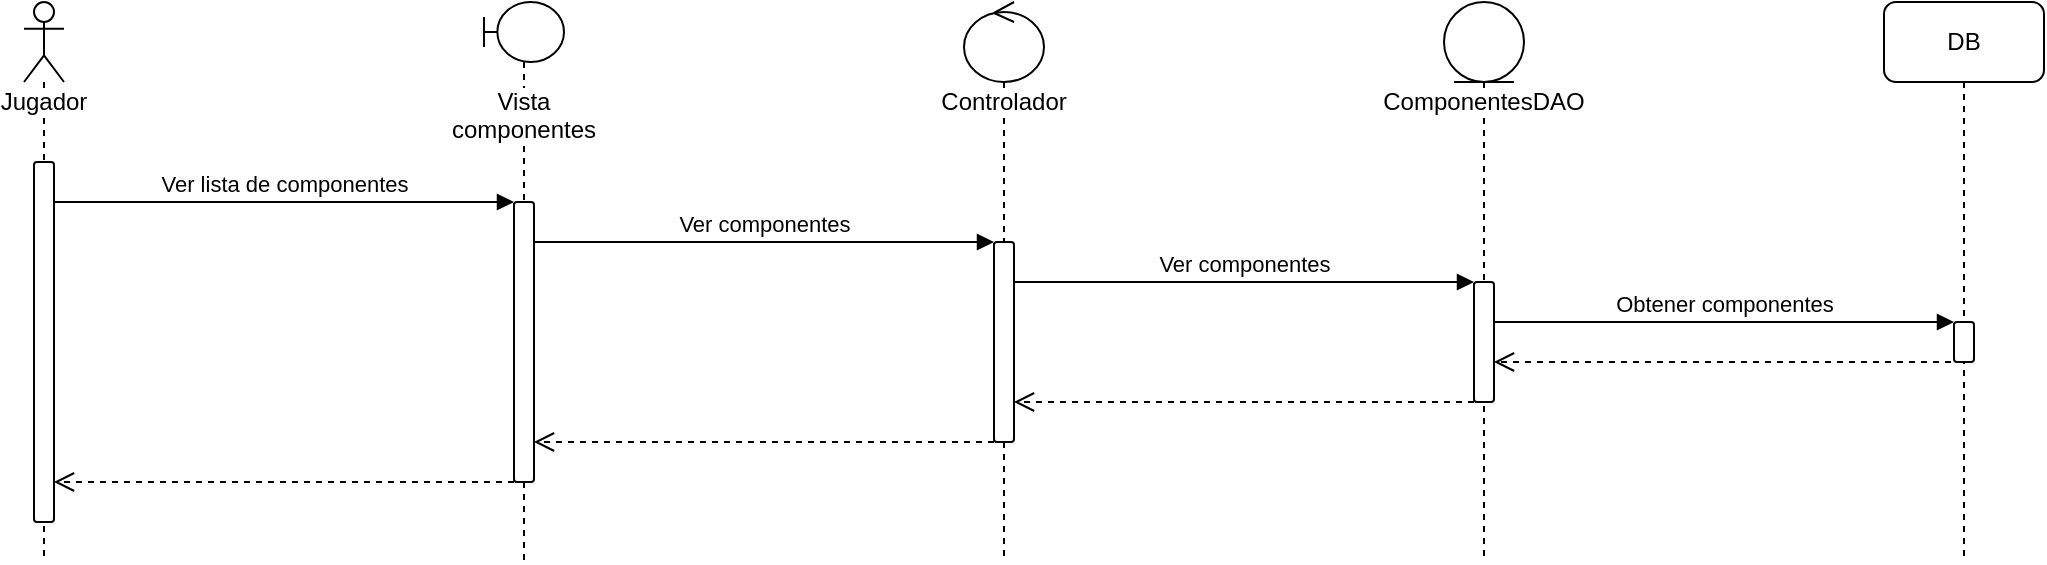 <mxfile>
    <diagram name="ver_componentes" id="39P3Pl_WkH5vt354mcUn">
        <mxGraphModel dx="1040" dy="786" grid="1" gridSize="10" guides="1" tooltips="1" connect="1" arrows="1" fold="1" page="1" pageScale="1" pageWidth="1169" pageHeight="827" background="#FFFFFF" math="0" shadow="0">
            <root>
                <mxCell id="_g6X6TbEyBJ5HJmhDEgH-0"/>
                <mxCell id="_g6X6TbEyBJ5HJmhDEgH-1" parent="_g6X6TbEyBJ5HJmhDEgH-0"/>
                <mxCell id="_g6X6TbEyBJ5HJmhDEgH-2" value="&lt;span style=&quot;background-color: rgb(255, 255, 255);&quot;&gt;Jugador&lt;/span&gt;" style="shape=umlLifeline;participant=umlActor;perimeter=lifelinePerimeter;whiteSpace=wrap;html=1;container=1;collapsible=0;recursiveResize=0;verticalAlign=top;spacingTop=36;outlineConnect=0;size=40;rounded=1;" vertex="1" parent="_g6X6TbEyBJ5HJmhDEgH-1">
                    <mxGeometry x="50" y="40" width="20" height="280" as="geometry"/>
                </mxCell>
                <mxCell id="_g6X6TbEyBJ5HJmhDEgH-3" value="" style="html=1;points=[];perimeter=orthogonalPerimeter;labelBackgroundColor=#FFFFFF;rounded=1;" vertex="1" parent="_g6X6TbEyBJ5HJmhDEgH-2">
                    <mxGeometry x="5" y="80" width="10" height="180" as="geometry"/>
                </mxCell>
                <mxCell id="_g6X6TbEyBJ5HJmhDEgH-4" value="Vista componentes" style="shape=umlLifeline;participant=umlBoundary;perimeter=lifelinePerimeter;whiteSpace=wrap;html=1;container=1;collapsible=0;recursiveResize=0;verticalAlign=top;spacingTop=36;outlineConnect=0;labelBackgroundColor=#FFFFFF;size=30;rounded=1;" vertex="1" parent="_g6X6TbEyBJ5HJmhDEgH-1">
                    <mxGeometry x="280" y="40" width="40" height="280" as="geometry"/>
                </mxCell>
                <mxCell id="_g6X6TbEyBJ5HJmhDEgH-5" value="" style="html=1;points=[];perimeter=orthogonalPerimeter;labelBackgroundColor=#FFFFFF;rounded=1;" vertex="1" parent="_g6X6TbEyBJ5HJmhDEgH-4">
                    <mxGeometry x="15" y="100" width="10" height="140" as="geometry"/>
                </mxCell>
                <mxCell id="_g6X6TbEyBJ5HJmhDEgH-6" value="ComponentesDAO" style="shape=umlLifeline;participant=umlEntity;perimeter=lifelinePerimeter;whiteSpace=wrap;html=1;container=1;collapsible=0;recursiveResize=0;verticalAlign=top;spacingTop=36;outlineConnect=0;labelBackgroundColor=#FFFFFF;rounded=1;" vertex="1" parent="_g6X6TbEyBJ5HJmhDEgH-1">
                    <mxGeometry x="760" y="40" width="40" height="280" as="geometry"/>
                </mxCell>
                <mxCell id="_g6X6TbEyBJ5HJmhDEgH-7" value="" style="html=1;points=[];perimeter=orthogonalPerimeter;labelBackgroundColor=#FFFFFF;rounded=1;" vertex="1" parent="_g6X6TbEyBJ5HJmhDEgH-6">
                    <mxGeometry x="15" y="140" width="10" height="60" as="geometry"/>
                </mxCell>
                <mxCell id="_g6X6TbEyBJ5HJmhDEgH-8" value="Controlador" style="shape=umlLifeline;participant=umlControl;perimeter=lifelinePerimeter;whiteSpace=wrap;html=1;container=1;collapsible=0;recursiveResize=0;verticalAlign=top;spacingTop=36;outlineConnect=0;labelBackgroundColor=#FFFFFF;rounded=1;" vertex="1" parent="_g6X6TbEyBJ5HJmhDEgH-1">
                    <mxGeometry x="520" y="40" width="40" height="280" as="geometry"/>
                </mxCell>
                <mxCell id="_g6X6TbEyBJ5HJmhDEgH-9" value="" style="html=1;points=[];perimeter=orthogonalPerimeter;labelBackgroundColor=#FFFFFF;rounded=1;" vertex="1" parent="_g6X6TbEyBJ5HJmhDEgH-8">
                    <mxGeometry x="15" y="120" width="10" height="100" as="geometry"/>
                </mxCell>
                <mxCell id="_g6X6TbEyBJ5HJmhDEgH-10" value="DB" style="shape=umlLifeline;perimeter=lifelinePerimeter;whiteSpace=wrap;html=1;container=1;collapsible=0;recursiveResize=0;outlineConnect=0;labelBackgroundColor=#FFFFFF;rounded=1;" vertex="1" parent="_g6X6TbEyBJ5HJmhDEgH-1">
                    <mxGeometry x="980" y="40" width="80" height="280" as="geometry"/>
                </mxCell>
                <mxCell id="_g6X6TbEyBJ5HJmhDEgH-11" value="" style="html=1;points=[];perimeter=orthogonalPerimeter;labelBackgroundColor=none;fontSize=10;rounded=1;" vertex="1" parent="_g6X6TbEyBJ5HJmhDEgH-10">
                    <mxGeometry x="35" y="160" width="10" height="20" as="geometry"/>
                </mxCell>
                <mxCell id="_g6X6TbEyBJ5HJmhDEgH-12" value="" style="html=1;verticalAlign=bottom;endArrow=open;dashed=1;endSize=8;fontSize=10;" edge="1" parent="_g6X6TbEyBJ5HJmhDEgH-1" source="_g6X6TbEyBJ5HJmhDEgH-10" target="_g6X6TbEyBJ5HJmhDEgH-7">
                    <mxGeometry relative="1" as="geometry">
                        <mxPoint x="785" y="210" as="sourcePoint"/>
                        <mxPoint x="555" y="210" as="targetPoint"/>
                        <Array as="points">
                            <mxPoint x="900" y="220"/>
                        </Array>
                    </mxGeometry>
                </mxCell>
                <mxCell id="_g6X6TbEyBJ5HJmhDEgH-13" value="Ver componentes" style="html=1;verticalAlign=bottom;endArrow=block;" edge="1" parent="_g6X6TbEyBJ5HJmhDEgH-1" source="_g6X6TbEyBJ5HJmhDEgH-5" target="_g6X6TbEyBJ5HJmhDEgH-9">
                    <mxGeometry width="80" relative="1" as="geometry">
                        <mxPoint x="355" y="90" as="sourcePoint"/>
                        <mxPoint x="585" y="90" as="targetPoint"/>
                        <Array as="points">
                            <mxPoint x="420" y="160"/>
                        </Array>
                    </mxGeometry>
                </mxCell>
                <mxCell id="_g6X6TbEyBJ5HJmhDEgH-14" value="Ver componentes" style="html=1;verticalAlign=bottom;endArrow=block;" edge="1" parent="_g6X6TbEyBJ5HJmhDEgH-1" source="_g6X6TbEyBJ5HJmhDEgH-9" target="_g6X6TbEyBJ5HJmhDEgH-7">
                    <mxGeometry width="80" relative="1" as="geometry">
                        <mxPoint x="315" y="110" as="sourcePoint"/>
                        <mxPoint x="545" y="110" as="targetPoint"/>
                        <Array as="points">
                            <mxPoint x="660" y="180"/>
                        </Array>
                    </mxGeometry>
                </mxCell>
                <mxCell id="_g6X6TbEyBJ5HJmhDEgH-15" value="" style="html=1;verticalAlign=bottom;endArrow=open;dashed=1;endSize=8;fontSize=10;" edge="1" parent="_g6X6TbEyBJ5HJmhDEgH-1" source="_g6X6TbEyBJ5HJmhDEgH-7" target="_g6X6TbEyBJ5HJmhDEgH-9">
                    <mxGeometry relative="1" as="geometry">
                        <mxPoint x="600" y="230" as="sourcePoint"/>
                        <mxPoint x="520" y="230" as="targetPoint"/>
                        <Array as="points">
                            <mxPoint x="660" y="240"/>
                        </Array>
                    </mxGeometry>
                </mxCell>
                <mxCell id="_g6X6TbEyBJ5HJmhDEgH-16" value="" style="html=1;verticalAlign=bottom;endArrow=open;dashed=1;endSize=8;fontSize=10;" edge="1" parent="_g6X6TbEyBJ5HJmhDEgH-1" source="_g6X6TbEyBJ5HJmhDEgH-9" target="_g6X6TbEyBJ5HJmhDEgH-5">
                    <mxGeometry relative="1" as="geometry">
                        <mxPoint x="1025" y="150" as="sourcePoint"/>
                        <mxPoint x="555" y="150" as="targetPoint"/>
                        <Array as="points">
                            <mxPoint x="430" y="260"/>
                        </Array>
                    </mxGeometry>
                </mxCell>
                <mxCell id="_g6X6TbEyBJ5HJmhDEgH-17" value="" style="html=1;verticalAlign=bottom;endArrow=open;dashed=1;endSize=8;fontSize=10;" edge="1" parent="_g6X6TbEyBJ5HJmhDEgH-1" source="_g6X6TbEyBJ5HJmhDEgH-5" target="_g6X6TbEyBJ5HJmhDEgH-3">
                    <mxGeometry relative="1" as="geometry">
                        <mxPoint x="300" y="190" as="sourcePoint"/>
                        <mxPoint x="70" y="190" as="targetPoint"/>
                        <Array as="points">
                            <mxPoint x="180" y="280"/>
                        </Array>
                    </mxGeometry>
                </mxCell>
                <mxCell id="_g6X6TbEyBJ5HJmhDEgH-18" value="Obtener componentes" style="html=1;verticalAlign=bottom;endArrow=block;" edge="1" parent="_g6X6TbEyBJ5HJmhDEgH-1" source="_g6X6TbEyBJ5HJmhDEgH-7" target="_g6X6TbEyBJ5HJmhDEgH-11">
                    <mxGeometry width="80" relative="1" as="geometry">
                        <mxPoint x="555" y="170" as="sourcePoint"/>
                        <mxPoint x="785" y="170" as="targetPoint"/>
                        <Array as="points">
                            <mxPoint x="900" y="200"/>
                        </Array>
                    </mxGeometry>
                </mxCell>
                <mxCell id="_g6X6TbEyBJ5HJmhDEgH-19" value="Ver lista de componentes" style="html=1;verticalAlign=bottom;endArrow=block;" edge="1" parent="_g6X6TbEyBJ5HJmhDEgH-1" source="_g6X6TbEyBJ5HJmhDEgH-3" target="_g6X6TbEyBJ5HJmhDEgH-5">
                    <mxGeometry width="80" relative="1" as="geometry">
                        <mxPoint x="75" y="120.0" as="sourcePoint"/>
                        <mxPoint x="305" y="120.0" as="targetPoint"/>
                        <Array as="points">
                            <mxPoint x="180" y="140"/>
                        </Array>
                    </mxGeometry>
                </mxCell>
            </root>
        </mxGraphModel>
    </diagram>
    <diagram name="ver_pedidos" id="2v1RjmbA5qMmFiW3CMwf">
        <mxGraphModel dx="1040" dy="786" grid="1" gridSize="10" guides="1" tooltips="1" connect="1" arrows="1" fold="1" page="1" pageScale="1" pageWidth="1169" pageHeight="827" background="#FFFFFF" math="0" shadow="0">
            <root>
                <mxCell id="eQL7C9l_25B5tAFCXCl3-0"/>
                <mxCell id="eQL7C9l_25B5tAFCXCl3-1" parent="eQL7C9l_25B5tAFCXCl3-0"/>
                <mxCell id="eQL7C9l_25B5tAFCXCl3-2" value="&lt;span style=&quot;background-color: rgb(255, 255, 255);&quot;&gt;Jugador&lt;/span&gt;" style="shape=umlLifeline;participant=umlActor;perimeter=lifelinePerimeter;whiteSpace=wrap;html=1;container=1;collapsible=0;recursiveResize=0;verticalAlign=top;spacingTop=36;outlineConnect=0;size=40;rounded=1;" parent="eQL7C9l_25B5tAFCXCl3-1" vertex="1">
                    <mxGeometry x="50" y="40" width="20" height="280" as="geometry"/>
                </mxCell>
                <mxCell id="eQL7C9l_25B5tAFCXCl3-3" value="" style="html=1;points=[];perimeter=orthogonalPerimeter;labelBackgroundColor=#FFFFFF;rounded=1;" parent="eQL7C9l_25B5tAFCXCl3-2" vertex="1">
                    <mxGeometry x="5" y="80" width="10" height="180" as="geometry"/>
                </mxCell>
                <mxCell id="eQL7C9l_25B5tAFCXCl3-4" value="Vista pedidos" style="shape=umlLifeline;participant=umlBoundary;perimeter=lifelinePerimeter;whiteSpace=wrap;html=1;container=1;collapsible=0;recursiveResize=0;verticalAlign=top;spacingTop=36;outlineConnect=0;labelBackgroundColor=#FFFFFF;size=30;rounded=1;" parent="eQL7C9l_25B5tAFCXCl3-1" vertex="1">
                    <mxGeometry x="280" y="40" width="40" height="280" as="geometry"/>
                </mxCell>
                <mxCell id="eQL7C9l_25B5tAFCXCl3-5" value="" style="html=1;points=[];perimeter=orthogonalPerimeter;labelBackgroundColor=#FFFFFF;rounded=1;" parent="eQL7C9l_25B5tAFCXCl3-4" vertex="1">
                    <mxGeometry x="15" y="100" width="10" height="140" as="geometry"/>
                </mxCell>
                <mxCell id="eQL7C9l_25B5tAFCXCl3-6" value="PedidosDAO" style="shape=umlLifeline;participant=umlEntity;perimeter=lifelinePerimeter;whiteSpace=wrap;html=1;container=1;collapsible=0;recursiveResize=0;verticalAlign=top;spacingTop=36;outlineConnect=0;labelBackgroundColor=#FFFFFF;rounded=1;" parent="eQL7C9l_25B5tAFCXCl3-1" vertex="1">
                    <mxGeometry x="760" y="40" width="40" height="280" as="geometry"/>
                </mxCell>
                <mxCell id="eQL7C9l_25B5tAFCXCl3-7" value="" style="html=1;points=[];perimeter=orthogonalPerimeter;labelBackgroundColor=#FFFFFF;rounded=1;" parent="eQL7C9l_25B5tAFCXCl3-6" vertex="1">
                    <mxGeometry x="15" y="140" width="10" height="60" as="geometry"/>
                </mxCell>
                <mxCell id="eQL7C9l_25B5tAFCXCl3-8" value="Controlador" style="shape=umlLifeline;participant=umlControl;perimeter=lifelinePerimeter;whiteSpace=wrap;html=1;container=1;collapsible=0;recursiveResize=0;verticalAlign=top;spacingTop=36;outlineConnect=0;labelBackgroundColor=#FFFFFF;rounded=1;" parent="eQL7C9l_25B5tAFCXCl3-1" vertex="1">
                    <mxGeometry x="520" y="40" width="40" height="280" as="geometry"/>
                </mxCell>
                <mxCell id="eQL7C9l_25B5tAFCXCl3-9" value="" style="html=1;points=[];perimeter=orthogonalPerimeter;labelBackgroundColor=#FFFFFF;rounded=1;" parent="eQL7C9l_25B5tAFCXCl3-8" vertex="1">
                    <mxGeometry x="15" y="120" width="10" height="100" as="geometry"/>
                </mxCell>
                <mxCell id="eQL7C9l_25B5tAFCXCl3-10" value="DB" style="shape=umlLifeline;perimeter=lifelinePerimeter;whiteSpace=wrap;html=1;container=1;collapsible=0;recursiveResize=0;outlineConnect=0;labelBackgroundColor=#FFFFFF;rounded=1;" parent="eQL7C9l_25B5tAFCXCl3-1" vertex="1">
                    <mxGeometry x="980" y="40" width="80" height="280" as="geometry"/>
                </mxCell>
                <mxCell id="eQL7C9l_25B5tAFCXCl3-11" value="" style="html=1;points=[];perimeter=orthogonalPerimeter;labelBackgroundColor=none;fontSize=10;rounded=1;" parent="eQL7C9l_25B5tAFCXCl3-10" vertex="1">
                    <mxGeometry x="35" y="160" width="10" height="20" as="geometry"/>
                </mxCell>
                <mxCell id="eQL7C9l_25B5tAFCXCl3-12" value="" style="html=1;verticalAlign=bottom;endArrow=open;dashed=1;endSize=8;fontSize=10;" parent="eQL7C9l_25B5tAFCXCl3-1" source="eQL7C9l_25B5tAFCXCl3-10" target="eQL7C9l_25B5tAFCXCl3-7" edge="1">
                    <mxGeometry relative="1" as="geometry">
                        <mxPoint x="785" y="210" as="sourcePoint"/>
                        <mxPoint x="555" y="210" as="targetPoint"/>
                        <Array as="points">
                            <mxPoint x="900" y="220"/>
                        </Array>
                    </mxGeometry>
                </mxCell>
                <mxCell id="eQL7C9l_25B5tAFCXCl3-13" value="Ver pedidos" style="html=1;verticalAlign=bottom;endArrow=block;" parent="eQL7C9l_25B5tAFCXCl3-1" source="eQL7C9l_25B5tAFCXCl3-5" target="eQL7C9l_25B5tAFCXCl3-9" edge="1">
                    <mxGeometry width="80" relative="1" as="geometry">
                        <mxPoint x="355" y="90" as="sourcePoint"/>
                        <mxPoint x="585" y="90" as="targetPoint"/>
                        <Array as="points">
                            <mxPoint x="420" y="160"/>
                        </Array>
                    </mxGeometry>
                </mxCell>
                <mxCell id="eQL7C9l_25B5tAFCXCl3-14" value="Ver pedidos" style="html=1;verticalAlign=bottom;endArrow=block;" parent="eQL7C9l_25B5tAFCXCl3-1" source="eQL7C9l_25B5tAFCXCl3-9" target="eQL7C9l_25B5tAFCXCl3-7" edge="1">
                    <mxGeometry width="80" relative="1" as="geometry">
                        <mxPoint x="315" y="110" as="sourcePoint"/>
                        <mxPoint x="545" y="110" as="targetPoint"/>
                        <Array as="points">
                            <mxPoint x="660" y="180"/>
                        </Array>
                    </mxGeometry>
                </mxCell>
                <mxCell id="eQL7C9l_25B5tAFCXCl3-15" value="" style="html=1;verticalAlign=bottom;endArrow=open;dashed=1;endSize=8;fontSize=10;" parent="eQL7C9l_25B5tAFCXCl3-1" source="eQL7C9l_25B5tAFCXCl3-7" target="eQL7C9l_25B5tAFCXCl3-9" edge="1">
                    <mxGeometry relative="1" as="geometry">
                        <mxPoint x="600" y="230" as="sourcePoint"/>
                        <mxPoint x="520" y="230" as="targetPoint"/>
                        <Array as="points">
                            <mxPoint x="660" y="240"/>
                        </Array>
                    </mxGeometry>
                </mxCell>
                <mxCell id="eQL7C9l_25B5tAFCXCl3-16" value="" style="html=1;verticalAlign=bottom;endArrow=open;dashed=1;endSize=8;fontSize=10;" parent="eQL7C9l_25B5tAFCXCl3-1" source="eQL7C9l_25B5tAFCXCl3-9" target="eQL7C9l_25B5tAFCXCl3-5" edge="1">
                    <mxGeometry relative="1" as="geometry">
                        <mxPoint x="1025" y="150" as="sourcePoint"/>
                        <mxPoint x="555" y="150" as="targetPoint"/>
                        <Array as="points">
                            <mxPoint x="430" y="260"/>
                        </Array>
                    </mxGeometry>
                </mxCell>
                <mxCell id="eQL7C9l_25B5tAFCXCl3-17" value="" style="html=1;verticalAlign=bottom;endArrow=open;dashed=1;endSize=8;fontSize=10;" parent="eQL7C9l_25B5tAFCXCl3-1" source="eQL7C9l_25B5tAFCXCl3-5" target="eQL7C9l_25B5tAFCXCl3-3" edge="1">
                    <mxGeometry relative="1" as="geometry">
                        <mxPoint x="300" y="190" as="sourcePoint"/>
                        <mxPoint x="70" y="190" as="targetPoint"/>
                        <Array as="points">
                            <mxPoint x="180" y="280"/>
                        </Array>
                    </mxGeometry>
                </mxCell>
                <mxCell id="eQL7C9l_25B5tAFCXCl3-18" value="Obtener pedidos" style="html=1;verticalAlign=bottom;endArrow=block;" parent="eQL7C9l_25B5tAFCXCl3-1" source="eQL7C9l_25B5tAFCXCl3-7" target="eQL7C9l_25B5tAFCXCl3-11" edge="1">
                    <mxGeometry width="80" relative="1" as="geometry">
                        <mxPoint x="555" y="170" as="sourcePoint"/>
                        <mxPoint x="785" y="170" as="targetPoint"/>
                        <Array as="points">
                            <mxPoint x="900" y="200"/>
                        </Array>
                    </mxGeometry>
                </mxCell>
                <mxCell id="eQL7C9l_25B5tAFCXCl3-19" value="Ver lista de pedidos" style="html=1;verticalAlign=bottom;endArrow=block;" parent="eQL7C9l_25B5tAFCXCl3-1" source="eQL7C9l_25B5tAFCXCl3-3" target="eQL7C9l_25B5tAFCXCl3-5" edge="1">
                    <mxGeometry width="80" relative="1" as="geometry">
                        <mxPoint x="75" y="120.0" as="sourcePoint"/>
                        <mxPoint x="305" y="120.0" as="targetPoint"/>
                        <Array as="points">
                            <mxPoint x="180" y="140"/>
                        </Array>
                    </mxGeometry>
                </mxCell>
            </root>
        </mxGraphModel>
    </diagram>
    <diagram name="buscar_pedidos" id="NyhIlnAzHlkeaiUVRL89">
        <mxGraphModel dx="2469" dy="983" grid="1" gridSize="10" guides="1" tooltips="1" connect="1" arrows="1" fold="1" page="1" pageScale="1" pageWidth="1169" pageHeight="827" background="#ffffff" math="0" shadow="0">
            <root>
                <mxCell id="NrNLIRBO0aEdzIi07ugP-0"/>
                <mxCell id="NrNLIRBO0aEdzIi07ugP-1" parent="NrNLIRBO0aEdzIi07ugP-0"/>
                <mxCell id="BHLCN95Iwq6hQH6J4D9S-4" value="alt" style="shape=umlFrame;whiteSpace=wrap;html=1;width=60;height=20;" vertex="1" parent="NrNLIRBO0aEdzIi07ugP-1">
                    <mxGeometry x="-80" y="290" width="440" height="150" as="geometry"/>
                </mxCell>
                <mxCell id="NrNLIRBO0aEdzIi07ugP-4" value="&lt;span style=&quot;background-color: rgb(255, 255, 255);&quot;&gt;Jugador&lt;/span&gt;" style="shape=umlLifeline;participant=umlActor;perimeter=lifelinePerimeter;whiteSpace=wrap;html=1;container=1;collapsible=0;recursiveResize=0;verticalAlign=top;spacingTop=36;outlineConnect=0;size=40;" vertex="1" parent="NrNLIRBO0aEdzIi07ugP-1">
                    <mxGeometry x="50" y="40" width="20" height="440" as="geometry"/>
                </mxCell>
                <mxCell id="NrNLIRBO0aEdzIi07ugP-5" value="" style="html=1;points=[];perimeter=orthogonalPerimeter;labelBackgroundColor=#FFFFFF;" vertex="1" parent="NrNLIRBO0aEdzIi07ugP-4">
                    <mxGeometry x="5" y="80" width="10" height="340" as="geometry"/>
                </mxCell>
                <mxCell id="NrNLIRBO0aEdzIi07ugP-6" value="Vista pedidos" style="shape=umlLifeline;participant=umlBoundary;perimeter=lifelinePerimeter;whiteSpace=wrap;html=1;container=1;collapsible=0;recursiveResize=0;verticalAlign=top;spacingTop=36;outlineConnect=0;labelBackgroundColor=#FFFFFF;size=30;" vertex="1" parent="NrNLIRBO0aEdzIi07ugP-1">
                    <mxGeometry x="280" y="40" width="40" height="440" as="geometry"/>
                </mxCell>
                <mxCell id="NrNLIRBO0aEdzIi07ugP-7" value="" style="html=1;points=[];perimeter=orthogonalPerimeter;labelBackgroundColor=#FFFFFF;" vertex="1" parent="NrNLIRBO0aEdzIi07ugP-6">
                    <mxGeometry x="15" y="100" width="10" height="260" as="geometry"/>
                </mxCell>
                <mxCell id="NrNLIRBO0aEdzIi07ugP-8" value="PedidosDAO" style="shape=umlLifeline;participant=umlEntity;perimeter=lifelinePerimeter;whiteSpace=wrap;html=1;container=1;collapsible=0;recursiveResize=0;verticalAlign=top;spacingTop=36;outlineConnect=0;labelBackgroundColor=#FFFFFF;" vertex="1" parent="NrNLIRBO0aEdzIi07ugP-1">
                    <mxGeometry x="760" y="40" width="40" height="440" as="geometry"/>
                </mxCell>
                <mxCell id="NrNLIRBO0aEdzIi07ugP-9" value="" style="html=1;points=[];perimeter=orthogonalPerimeter;labelBackgroundColor=#FFFFFF;" vertex="1" parent="NrNLIRBO0aEdzIi07ugP-8">
                    <mxGeometry x="15" y="140" width="10" height="60" as="geometry"/>
                </mxCell>
                <mxCell id="NrNLIRBO0aEdzIi07ugP-11" value="Controlador" style="shape=umlLifeline;participant=umlControl;perimeter=lifelinePerimeter;whiteSpace=wrap;html=1;container=1;collapsible=0;recursiveResize=0;verticalAlign=top;spacingTop=36;outlineConnect=0;labelBackgroundColor=#FFFFFF;" vertex="1" parent="NrNLIRBO0aEdzIi07ugP-1">
                    <mxGeometry x="520" y="40" width="40" height="440" as="geometry"/>
                </mxCell>
                <mxCell id="NrNLIRBO0aEdzIi07ugP-12" value="" style="html=1;points=[];perimeter=orthogonalPerimeter;labelBackgroundColor=#FFFFFF;" vertex="1" parent="NrNLIRBO0aEdzIi07ugP-11">
                    <mxGeometry x="15" y="120" width="10" height="100" as="geometry"/>
                </mxCell>
                <mxCell id="NrNLIRBO0aEdzIi07ugP-13" value="Introducir términos de búsqueda" style="html=1;verticalAlign=bottom;endArrow=block;" edge="1" parent="NrNLIRBO0aEdzIi07ugP-1" source="NrNLIRBO0aEdzIi07ugP-5" target="NrNLIRBO0aEdzIi07ugP-7">
                    <mxGeometry width="80" relative="1" as="geometry">
                        <mxPoint x="410" y="370" as="sourcePoint"/>
                        <mxPoint x="490" y="370" as="targetPoint"/>
                        <Array as="points">
                            <mxPoint x="180" y="140"/>
                        </Array>
                    </mxGeometry>
                </mxCell>
                <mxCell id="NrNLIRBO0aEdzIi07ugP-16" value="Buscar pedido (término de búsqueda)" style="html=1;verticalAlign=bottom;endArrow=block;" edge="1" parent="NrNLIRBO0aEdzIi07ugP-1" source="NrNLIRBO0aEdzIi07ugP-7" target="NrNLIRBO0aEdzIi07ugP-12">
                    <mxGeometry width="80" relative="1" as="geometry">
                        <mxPoint x="310" y="240.0" as="sourcePoint"/>
                        <mxPoint x="540" y="240.0" as="targetPoint"/>
                        <Array as="points">
                            <mxPoint x="420" y="160"/>
                        </Array>
                    </mxGeometry>
                </mxCell>
                <mxCell id="NrNLIRBO0aEdzIi07ugP-17" value="" style="html=1;verticalAlign=bottom;endArrow=open;dashed=1;endSize=8;" edge="1" parent="NrNLIRBO0aEdzIi07ugP-1" source="NrNLIRBO0aEdzIi07ugP-12" target="NrNLIRBO0aEdzIi07ugP-7">
                    <mxGeometry relative="1" as="geometry">
                        <mxPoint x="535.0" y="300" as="sourcePoint"/>
                        <mxPoint x="305" y="300" as="targetPoint"/>
                        <Array as="points">
                            <mxPoint x="420" y="260"/>
                        </Array>
                    </mxGeometry>
                </mxCell>
                <mxCell id="NrNLIRBO0aEdzIi07ugP-18" value="Mostrar resultados" style="html=1;verticalAlign=bottom;endArrow=open;dashed=1;endSize=8;" edge="1" parent="NrNLIRBO0aEdzIi07ugP-1" target="NrNLIRBO0aEdzIi07ugP-5" source="NrNLIRBO0aEdzIi07ugP-7">
                    <mxGeometry relative="1" as="geometry">
                        <mxPoint x="295" y="320" as="sourcePoint"/>
                        <mxPoint x="65" y="320" as="targetPoint"/>
                        <Array as="points">
                            <mxPoint x="180" y="330"/>
                        </Array>
                    </mxGeometry>
                </mxCell>
                <mxCell id="NrNLIRBO0aEdzIi07ugP-24" value="DB" style="shape=umlLifeline;perimeter=lifelinePerimeter;whiteSpace=wrap;html=1;container=1;collapsible=0;recursiveResize=0;outlineConnect=0;labelBackgroundColor=#FFFFFF;" vertex="1" parent="NrNLIRBO0aEdzIi07ugP-1">
                    <mxGeometry x="980" y="40" width="80" height="440" as="geometry"/>
                </mxCell>
                <mxCell id="BHLCN95Iwq6hQH6J4D9S-1" value="" style="html=1;points=[];perimeter=orthogonalPerimeter;" vertex="1" parent="NrNLIRBO0aEdzIi07ugP-24">
                    <mxGeometry x="35" y="160" width="10" height="20" as="geometry"/>
                </mxCell>
                <mxCell id="NrNLIRBO0aEdzIi07ugP-33" value="Buscar pedido (término de búsqueda)" style="html=1;verticalAlign=bottom;endArrow=block;" edge="1" parent="NrNLIRBO0aEdzIi07ugP-1" source="NrNLIRBO0aEdzIi07ugP-12" target="NrNLIRBO0aEdzIi07ugP-9">
                    <mxGeometry width="80" relative="1" as="geometry">
                        <mxPoint x="315" y="250" as="sourcePoint"/>
                        <mxPoint x="545" y="250" as="targetPoint"/>
                        <Array as="points">
                            <mxPoint x="650" y="180"/>
                        </Array>
                    </mxGeometry>
                </mxCell>
                <mxCell id="NrNLIRBO0aEdzIi07ugP-34" value="" style="html=1;verticalAlign=bottom;endArrow=open;dashed=1;endSize=8;" edge="1" parent="NrNLIRBO0aEdzIi07ugP-1" source="NrNLIRBO0aEdzIi07ugP-9" target="NrNLIRBO0aEdzIi07ugP-12">
                    <mxGeometry relative="1" as="geometry">
                        <mxPoint x="680" y="530" as="sourcePoint"/>
                        <mxPoint x="600" y="530" as="targetPoint"/>
                        <Array as="points">
                            <mxPoint x="660" y="240"/>
                        </Array>
                    </mxGeometry>
                </mxCell>
                <mxCell id="BHLCN95Iwq6hQH6J4D9S-2" value="Buscar pedido (término de búsqueda)" style="html=1;verticalAlign=bottom;endArrow=block;" edge="1" parent="NrNLIRBO0aEdzIi07ugP-1" source="NrNLIRBO0aEdzIi07ugP-9" target="BHLCN95Iwq6hQH6J4D9S-1">
                    <mxGeometry width="80" relative="1" as="geometry">
                        <mxPoint x="555" y="190" as="sourcePoint"/>
                        <mxPoint x="785" y="190" as="targetPoint"/>
                        <Array as="points">
                            <mxPoint x="900" y="200"/>
                        </Array>
                    </mxGeometry>
                </mxCell>
                <mxCell id="BHLCN95Iwq6hQH6J4D9S-3" value="" style="html=1;verticalAlign=bottom;endArrow=open;dashed=1;endSize=8;" edge="1" parent="NrNLIRBO0aEdzIi07ugP-1" source="BHLCN95Iwq6hQH6J4D9S-1" target="NrNLIRBO0aEdzIi07ugP-9">
                    <mxGeometry relative="1" as="geometry">
                        <mxPoint x="785" y="250" as="sourcePoint"/>
                        <mxPoint x="555" y="250" as="targetPoint"/>
                        <Array as="points">
                            <mxPoint x="900" y="220"/>
                        </Array>
                    </mxGeometry>
                </mxCell>
                <mxCell id="BHLCN95Iwq6hQH6J4D9S-5" value="&lt;font style=&quot;font-size: 10px;&quot;&gt;[Hay resultados]&lt;/font&gt;" style="text;html=1;align=center;verticalAlign=middle;resizable=0;points=[];autosize=1;strokeColor=none;fillColor=none;" vertex="1" parent="NrNLIRBO0aEdzIi07ugP-1">
                    <mxGeometry x="-65" y="320" width="100" height="30" as="geometry"/>
                </mxCell>
                <mxCell id="BHLCN95Iwq6hQH6J4D9S-6" value="" style="line;strokeWidth=1;fillColor=none;align=left;verticalAlign=middle;spacingTop=-1;spacingLeft=3;spacingRight=3;rotatable=0;labelPosition=right;points=[];portConstraint=eastwest;strokeColor=inherit;" vertex="1" parent="NrNLIRBO0aEdzIi07ugP-1">
                    <mxGeometry x="-80" y="360" width="440" height="8" as="geometry"/>
                </mxCell>
                <mxCell id="BHLCN95Iwq6hQH6J4D9S-7" value="Mostrar mensaje informativo" style="html=1;verticalAlign=bottom;endArrow=open;dashed=1;endSize=8;" edge="1" parent="NrNLIRBO0aEdzIi07ugP-1" source="NrNLIRBO0aEdzIi07ugP-7" target="NrNLIRBO0aEdzIi07ugP-5">
                    <mxGeometry relative="1" as="geometry">
                        <mxPoint x="305" y="340" as="sourcePoint"/>
                        <mxPoint x="75" y="340" as="targetPoint"/>
                        <Array as="points">
                            <mxPoint x="190" y="400"/>
                        </Array>
                    </mxGeometry>
                </mxCell>
                <mxCell id="BHLCN95Iwq6hQH6J4D9S-8" value="&lt;font style=&quot;font-size: 10px;&quot;&gt;[No hay resultados]&lt;/font&gt;" style="text;html=1;align=center;verticalAlign=middle;resizable=0;points=[];autosize=1;strokeColor=none;fillColor=none;" vertex="1" parent="NrNLIRBO0aEdzIi07ugP-1">
                    <mxGeometry x="-70" y="375" width="110" height="30" as="geometry"/>
                </mxCell>
            </root>
        </mxGraphModel>
    </diagram>
    <diagram name="completar_pedido" id="hp1c49qcx3qWS0P_YpyF">
        <mxGraphModel dx="1040" dy="786" grid="1" gridSize="10" guides="1" tooltips="1" connect="1" arrows="1" fold="1" page="1" pageScale="1" pageWidth="1169" pageHeight="827" background="#FFFFFF" math="0" shadow="0">
            <root>
                <mxCell id="HocEAsRtn_qjGBS1thHG-0"/>
                <mxCell id="HocEAsRtn_qjGBS1thHG-1" parent="HocEAsRtn_qjGBS1thHG-0"/>
                <mxCell id="HocEAsRtn_qjGBS1thHG-2" value="&lt;span style=&quot;background-color: rgb(255, 255, 255);&quot;&gt;Jugador&lt;/span&gt;" style="shape=umlLifeline;participant=umlActor;perimeter=lifelinePerimeter;whiteSpace=wrap;html=1;container=1;collapsible=0;recursiveResize=0;verticalAlign=top;spacingTop=36;outlineConnect=0;size=40;rounded=1;" vertex="1" parent="HocEAsRtn_qjGBS1thHG-1">
                    <mxGeometry x="50" y="40" width="20" height="320" as="geometry"/>
                </mxCell>
                <mxCell id="HocEAsRtn_qjGBS1thHG-3" value="" style="html=1;points=[];perimeter=orthogonalPerimeter;labelBackgroundColor=#FFFFFF;rounded=1;" vertex="1" parent="HocEAsRtn_qjGBS1thHG-2">
                    <mxGeometry x="5" y="80" width="10" height="220" as="geometry"/>
                </mxCell>
                <mxCell id="HocEAsRtn_qjGBS1thHG-4" value="Vista pedidos" style="shape=umlLifeline;participant=umlBoundary;perimeter=lifelinePerimeter;whiteSpace=wrap;html=1;container=1;collapsible=0;recursiveResize=0;verticalAlign=top;spacingTop=36;outlineConnect=0;labelBackgroundColor=#FFFFFF;size=30;rounded=1;" vertex="1" parent="HocEAsRtn_qjGBS1thHG-1">
                    <mxGeometry x="280" y="40" width="40" height="320" as="geometry"/>
                </mxCell>
                <mxCell id="HocEAsRtn_qjGBS1thHG-5" value="" style="html=1;points=[];perimeter=orthogonalPerimeter;labelBackgroundColor=#FFFFFF;rounded=1;" vertex="1" parent="HocEAsRtn_qjGBS1thHG-4">
                    <mxGeometry x="15" y="100" width="10" height="180" as="geometry"/>
                </mxCell>
                <mxCell id="HocEAsRtn_qjGBS1thHG-6" value="PedidosDAO" style="shape=umlLifeline;participant=umlEntity;perimeter=lifelinePerimeter;whiteSpace=wrap;html=1;container=1;collapsible=0;recursiveResize=0;verticalAlign=top;spacingTop=36;outlineConnect=0;labelBackgroundColor=#FFFFFF;rounded=1;" vertex="1" parent="HocEAsRtn_qjGBS1thHG-1">
                    <mxGeometry x="760" y="40" width="40" height="320" as="geometry"/>
                </mxCell>
                <mxCell id="HocEAsRtn_qjGBS1thHG-7" value="" style="html=1;points=[];perimeter=orthogonalPerimeter;labelBackgroundColor=#FFFFFF;rounded=1;" vertex="1" parent="HocEAsRtn_qjGBS1thHG-6">
                    <mxGeometry x="15" y="180" width="10" height="60" as="geometry"/>
                </mxCell>
                <mxCell id="HocEAsRtn_qjGBS1thHG-8" value="Controlador" style="shape=umlLifeline;participant=umlControl;perimeter=lifelinePerimeter;whiteSpace=wrap;html=1;container=1;collapsible=0;recursiveResize=0;verticalAlign=top;spacingTop=36;outlineConnect=0;labelBackgroundColor=#FFFFFF;rounded=1;" vertex="1" parent="HocEAsRtn_qjGBS1thHG-1">
                    <mxGeometry x="520" y="40" width="40" height="320" as="geometry"/>
                </mxCell>
                <mxCell id="HocEAsRtn_qjGBS1thHG-9" value="" style="html=1;points=[];perimeter=orthogonalPerimeter;labelBackgroundColor=#FFFFFF;rounded=1;" vertex="1" parent="HocEAsRtn_qjGBS1thHG-8">
                    <mxGeometry x="15" y="160" width="10" height="100" as="geometry"/>
                </mxCell>
                <mxCell id="HocEAsRtn_qjGBS1thHG-10" value="Seleccionar pedido" style="html=1;verticalAlign=bottom;endArrow=block;" edge="1" parent="HocEAsRtn_qjGBS1thHG-1" source="HocEAsRtn_qjGBS1thHG-3" target="HocEAsRtn_qjGBS1thHG-5">
                    <mxGeometry width="80" relative="1" as="geometry">
                        <mxPoint x="410" y="370" as="sourcePoint"/>
                        <mxPoint x="490" y="370" as="targetPoint"/>
                        <Array as="points">
                            <mxPoint x="180" y="140"/>
                        </Array>
                    </mxGeometry>
                </mxCell>
                <mxCell id="HocEAsRtn_qjGBS1thHG-11" value="" style="html=1;verticalAlign=bottom;endArrow=open;dashed=1;endSize=8;" edge="1" parent="HocEAsRtn_qjGBS1thHG-1" source="HocEAsRtn_qjGBS1thHG-5" target="HocEAsRtn_qjGBS1thHG-3">
                    <mxGeometry relative="1" as="geometry">
                        <mxPoint x="490" y="370" as="sourcePoint"/>
                        <mxPoint x="410" y="370" as="targetPoint"/>
                        <Array as="points">
                            <mxPoint x="180" y="320"/>
                        </Array>
                    </mxGeometry>
                </mxCell>
                <mxCell id="HocEAsRtn_qjGBS1thHG-12" value="DB" style="shape=umlLifeline;perimeter=lifelinePerimeter;whiteSpace=wrap;html=1;container=1;collapsible=0;recursiveResize=0;outlineConnect=0;labelBackgroundColor=#FFFFFF;rounded=1;" vertex="1" parent="HocEAsRtn_qjGBS1thHG-1">
                    <mxGeometry x="980" y="40" width="80" height="320" as="geometry"/>
                </mxCell>
                <mxCell id="HocEAsRtn_qjGBS1thHG-14" value="" style="html=1;points=[];perimeter=orthogonalPerimeter;labelBackgroundColor=none;fontSize=10;rounded=1;" vertex="1" parent="HocEAsRtn_qjGBS1thHG-12">
                    <mxGeometry x="35" y="200" width="10" height="20" as="geometry"/>
                </mxCell>
                <mxCell id="HocEAsRtn_qjGBS1thHG-15" value="Completar pedido" style="html=1;verticalAlign=bottom;endArrow=block;" edge="1" parent="HocEAsRtn_qjGBS1thHG-1" source="HocEAsRtn_qjGBS1thHG-5" target="HocEAsRtn_qjGBS1thHG-9">
                    <mxGeometry width="80" relative="1" as="geometry">
                        <mxPoint x="75" y="150" as="sourcePoint"/>
                        <mxPoint x="305" y="150" as="targetPoint"/>
                        <Array as="points">
                            <mxPoint x="420" y="200"/>
                        </Array>
                    </mxGeometry>
                </mxCell>
                <mxCell id="HocEAsRtn_qjGBS1thHG-16" value="Completar pedido" style="html=1;verticalAlign=bottom;endArrow=block;" edge="1" parent="HocEAsRtn_qjGBS1thHG-1" source="HocEAsRtn_qjGBS1thHG-9" target="HocEAsRtn_qjGBS1thHG-7">
                    <mxGeometry width="80" relative="1" as="geometry">
                        <mxPoint x="315" y="170" as="sourcePoint"/>
                        <mxPoint x="545" y="170" as="targetPoint"/>
                        <Array as="points">
                            <mxPoint x="660" y="220"/>
                        </Array>
                    </mxGeometry>
                </mxCell>
                <mxCell id="HocEAsRtn_qjGBS1thHG-17" value="" style="html=1;verticalAlign=bottom;endArrow=open;dashed=1;endSize=8;" edge="1" parent="HocEAsRtn_qjGBS1thHG-1" source="HocEAsRtn_qjGBS1thHG-7" target="HocEAsRtn_qjGBS1thHG-9">
                    <mxGeometry relative="1" as="geometry">
                        <mxPoint x="590" y="350" as="sourcePoint"/>
                        <mxPoint x="510" y="350" as="targetPoint"/>
                        <Array as="points">
                            <mxPoint x="670" y="280"/>
                        </Array>
                    </mxGeometry>
                </mxCell>
                <mxCell id="HocEAsRtn_qjGBS1thHG-18" value="" style="html=1;verticalAlign=bottom;endArrow=open;dashed=1;endSize=8;" edge="1" parent="HocEAsRtn_qjGBS1thHG-1" source="HocEAsRtn_qjGBS1thHG-9" target="HocEAsRtn_qjGBS1thHG-5">
                    <mxGeometry relative="1" as="geometry">
                        <mxPoint x="530" y="340" as="sourcePoint"/>
                        <mxPoint x="450" y="340" as="targetPoint"/>
                        <Array as="points">
                            <mxPoint x="420" y="300"/>
                        </Array>
                    </mxGeometry>
                </mxCell>
                <mxCell id="HocEAsRtn_qjGBS1thHG-21" value="Marcar como completado" style="html=1;verticalAlign=bottom;endArrow=block;" edge="1" parent="HocEAsRtn_qjGBS1thHG-1" source="HocEAsRtn_qjGBS1thHG-3" target="HocEAsRtn_qjGBS1thHG-5">
                    <mxGeometry width="80" relative="1" as="geometry">
                        <mxPoint x="75" y="150" as="sourcePoint"/>
                        <mxPoint x="305" y="150" as="targetPoint"/>
                        <Array as="points">
                            <mxPoint x="180" y="180"/>
                        </Array>
                    </mxGeometry>
                </mxCell>
                <mxCell id="HocEAsRtn_qjGBS1thHG-27" value="Completar pedido" style="html=1;verticalAlign=bottom;endArrow=block;" edge="1" parent="HocEAsRtn_qjGBS1thHG-1" source="HocEAsRtn_qjGBS1thHG-7" target="HocEAsRtn_qjGBS1thHG-14">
                    <mxGeometry width="80" relative="1" as="geometry">
                        <mxPoint x="555" y="190" as="sourcePoint"/>
                        <mxPoint x="790" y="190" as="targetPoint"/>
                        <Array as="points">
                            <mxPoint x="900" y="240"/>
                        </Array>
                    </mxGeometry>
                </mxCell>
                <mxCell id="HocEAsRtn_qjGBS1thHG-28" value="" style="html=1;verticalAlign=bottom;endArrow=open;dashed=1;endSize=8;" edge="1" parent="HocEAsRtn_qjGBS1thHG-1" source="HocEAsRtn_qjGBS1thHG-14" target="HocEAsRtn_qjGBS1thHG-7">
                    <mxGeometry relative="1" as="geometry">
                        <mxPoint x="1020" y="220" as="sourcePoint"/>
                        <mxPoint x="790" y="220" as="targetPoint"/>
                        <Array as="points">
                            <mxPoint x="905" y="260"/>
                        </Array>
                    </mxGeometry>
                </mxCell>
            </root>
        </mxGraphModel>
    </diagram>
    <diagram name="ordenar_pedidos" id="5hhrqYo2GKiUfFnipetL">
        <mxGraphModel dx="1040" dy="786" grid="1" gridSize="10" guides="1" tooltips="1" connect="1" arrows="1" fold="1" page="1" pageScale="1" pageWidth="1169" pageHeight="827" background="#FFFFFF" math="0" shadow="0">
            <root>
                <mxCell id="ALR1oa0Clgx7EYN5MnBj-0"/>
                <mxCell id="ALR1oa0Clgx7EYN5MnBj-1" parent="ALR1oa0Clgx7EYN5MnBj-0"/>
                <mxCell id="ALR1oa0Clgx7EYN5MnBj-2" value="&lt;span style=&quot;background-color: rgb(255, 255, 255);&quot;&gt;Jugador&lt;/span&gt;" style="shape=umlLifeline;participant=umlActor;perimeter=lifelinePerimeter;whiteSpace=wrap;html=1;container=1;collapsible=0;recursiveResize=0;verticalAlign=top;spacingTop=36;outlineConnect=0;size=40;rounded=1;" vertex="1" parent="ALR1oa0Clgx7EYN5MnBj-1">
                    <mxGeometry x="50" y="40" width="20" height="280" as="geometry"/>
                </mxCell>
                <mxCell id="ALR1oa0Clgx7EYN5MnBj-3" value="" style="html=1;points=[];perimeter=orthogonalPerimeter;labelBackgroundColor=#FFFFFF;rounded=1;" vertex="1" parent="ALR1oa0Clgx7EYN5MnBj-2">
                    <mxGeometry x="5" y="80" width="10" height="180" as="geometry"/>
                </mxCell>
                <mxCell id="ALR1oa0Clgx7EYN5MnBj-4" value="Vista pedidos" style="shape=umlLifeline;participant=umlBoundary;perimeter=lifelinePerimeter;whiteSpace=wrap;html=1;container=1;collapsible=0;recursiveResize=0;verticalAlign=top;spacingTop=36;outlineConnect=0;labelBackgroundColor=#FFFFFF;size=30;rounded=1;" vertex="1" parent="ALR1oa0Clgx7EYN5MnBj-1">
                    <mxGeometry x="280" y="40" width="40" height="280" as="geometry"/>
                </mxCell>
                <mxCell id="ALR1oa0Clgx7EYN5MnBj-5" value="" style="html=1;points=[];perimeter=orthogonalPerimeter;labelBackgroundColor=#FFFFFF;rounded=1;" vertex="1" parent="ALR1oa0Clgx7EYN5MnBj-4">
                    <mxGeometry x="15" y="100" width="10" height="140" as="geometry"/>
                </mxCell>
                <mxCell id="ALR1oa0Clgx7EYN5MnBj-6" value="PedidosDAO" style="shape=umlLifeline;participant=umlEntity;perimeter=lifelinePerimeter;whiteSpace=wrap;html=1;container=1;collapsible=0;recursiveResize=0;verticalAlign=top;spacingTop=36;outlineConnect=0;labelBackgroundColor=#FFFFFF;rounded=1;" vertex="1" parent="ALR1oa0Clgx7EYN5MnBj-1">
                    <mxGeometry x="760" y="40" width="40" height="280" as="geometry"/>
                </mxCell>
                <mxCell id="ALR1oa0Clgx7EYN5MnBj-7" value="" style="html=1;points=[];perimeter=orthogonalPerimeter;labelBackgroundColor=#FFFFFF;rounded=1;" vertex="1" parent="ALR1oa0Clgx7EYN5MnBj-6">
                    <mxGeometry x="15" y="140" width="10" height="60" as="geometry"/>
                </mxCell>
                <mxCell id="ALR1oa0Clgx7EYN5MnBj-8" value="Controlador" style="shape=umlLifeline;participant=umlControl;perimeter=lifelinePerimeter;whiteSpace=wrap;html=1;container=1;collapsible=0;recursiveResize=0;verticalAlign=top;spacingTop=36;outlineConnect=0;labelBackgroundColor=#FFFFFF;rounded=1;" vertex="1" parent="ALR1oa0Clgx7EYN5MnBj-1">
                    <mxGeometry x="520" y="40" width="40" height="280" as="geometry"/>
                </mxCell>
                <mxCell id="ALR1oa0Clgx7EYN5MnBj-9" value="" style="html=1;points=[];perimeter=orthogonalPerimeter;labelBackgroundColor=#FFFFFF;rounded=1;" vertex="1" parent="ALR1oa0Clgx7EYN5MnBj-8">
                    <mxGeometry x="15" y="120" width="10" height="100" as="geometry"/>
                </mxCell>
                <mxCell id="ALR1oa0Clgx7EYN5MnBj-10" value="DB" style="shape=umlLifeline;perimeter=lifelinePerimeter;whiteSpace=wrap;html=1;container=1;collapsible=0;recursiveResize=0;outlineConnect=0;labelBackgroundColor=#FFFFFF;rounded=1;" vertex="1" parent="ALR1oa0Clgx7EYN5MnBj-1">
                    <mxGeometry x="980" y="40" width="80" height="280" as="geometry"/>
                </mxCell>
                <mxCell id="ALR1oa0Clgx7EYN5MnBj-11" value="" style="html=1;points=[];perimeter=orthogonalPerimeter;labelBackgroundColor=none;fontSize=10;rounded=1;" vertex="1" parent="ALR1oa0Clgx7EYN5MnBj-10">
                    <mxGeometry x="35" y="160" width="10" height="20" as="geometry"/>
                </mxCell>
                <mxCell id="ALR1oa0Clgx7EYN5MnBj-12" value="" style="html=1;verticalAlign=bottom;endArrow=open;dashed=1;endSize=8;fontSize=10;" edge="1" parent="ALR1oa0Clgx7EYN5MnBj-1" source="ALR1oa0Clgx7EYN5MnBj-10" target="ALR1oa0Clgx7EYN5MnBj-7">
                    <mxGeometry relative="1" as="geometry">
                        <mxPoint x="785" y="210" as="sourcePoint"/>
                        <mxPoint x="555" y="210" as="targetPoint"/>
                        <Array as="points">
                            <mxPoint x="900" y="220"/>
                        </Array>
                    </mxGeometry>
                </mxCell>
                <mxCell id="ALR1oa0Clgx7EYN5MnBj-13" value="Ordenar pedidos" style="html=1;verticalAlign=bottom;endArrow=block;" edge="1" parent="ALR1oa0Clgx7EYN5MnBj-1" source="ALR1oa0Clgx7EYN5MnBj-5" target="ALR1oa0Clgx7EYN5MnBj-9">
                    <mxGeometry width="80" relative="1" as="geometry">
                        <mxPoint x="355" y="90" as="sourcePoint"/>
                        <mxPoint x="585" y="90" as="targetPoint"/>
                        <Array as="points">
                            <mxPoint x="420" y="160"/>
                        </Array>
                    </mxGeometry>
                </mxCell>
                <mxCell id="ALR1oa0Clgx7EYN5MnBj-14" value="Ordenar pedidos" style="html=1;verticalAlign=bottom;endArrow=block;" edge="1" parent="ALR1oa0Clgx7EYN5MnBj-1" source="ALR1oa0Clgx7EYN5MnBj-9" target="ALR1oa0Clgx7EYN5MnBj-7">
                    <mxGeometry width="80" relative="1" as="geometry">
                        <mxPoint x="315" y="110" as="sourcePoint"/>
                        <mxPoint x="545" y="110" as="targetPoint"/>
                        <Array as="points">
                            <mxPoint x="660" y="180"/>
                        </Array>
                    </mxGeometry>
                </mxCell>
                <mxCell id="ALR1oa0Clgx7EYN5MnBj-15" value="" style="html=1;verticalAlign=bottom;endArrow=open;dashed=1;endSize=8;fontSize=10;" edge="1" parent="ALR1oa0Clgx7EYN5MnBj-1" source="ALR1oa0Clgx7EYN5MnBj-7" target="ALR1oa0Clgx7EYN5MnBj-9">
                    <mxGeometry relative="1" as="geometry">
                        <mxPoint x="600" y="230" as="sourcePoint"/>
                        <mxPoint x="520" y="230" as="targetPoint"/>
                        <Array as="points">
                            <mxPoint x="660" y="240"/>
                        </Array>
                    </mxGeometry>
                </mxCell>
                <mxCell id="ALR1oa0Clgx7EYN5MnBj-16" value="" style="html=1;verticalAlign=bottom;endArrow=open;dashed=1;endSize=8;fontSize=10;" edge="1" parent="ALR1oa0Clgx7EYN5MnBj-1" source="ALR1oa0Clgx7EYN5MnBj-9" target="ALR1oa0Clgx7EYN5MnBj-5">
                    <mxGeometry relative="1" as="geometry">
                        <mxPoint x="1025" y="150" as="sourcePoint"/>
                        <mxPoint x="555" y="150" as="targetPoint"/>
                        <Array as="points">
                            <mxPoint x="430" y="260"/>
                        </Array>
                    </mxGeometry>
                </mxCell>
                <mxCell id="ALR1oa0Clgx7EYN5MnBj-17" value="" style="html=1;verticalAlign=bottom;endArrow=open;dashed=1;endSize=8;fontSize=10;" edge="1" parent="ALR1oa0Clgx7EYN5MnBj-1" source="ALR1oa0Clgx7EYN5MnBj-5" target="ALR1oa0Clgx7EYN5MnBj-3">
                    <mxGeometry relative="1" as="geometry">
                        <mxPoint x="300" y="190" as="sourcePoint"/>
                        <mxPoint x="70" y="190" as="targetPoint"/>
                        <Array as="points">
                            <mxPoint x="180" y="280"/>
                        </Array>
                    </mxGeometry>
                </mxCell>
                <mxCell id="ALR1oa0Clgx7EYN5MnBj-18" value="Obtener pedidos ordenados" style="html=1;verticalAlign=bottom;endArrow=block;" edge="1" parent="ALR1oa0Clgx7EYN5MnBj-1" source="ALR1oa0Clgx7EYN5MnBj-7" target="ALR1oa0Clgx7EYN5MnBj-11">
                    <mxGeometry width="80" relative="1" as="geometry">
                        <mxPoint x="555" y="170" as="sourcePoint"/>
                        <mxPoint x="785" y="170" as="targetPoint"/>
                        <Array as="points">
                            <mxPoint x="900" y="200"/>
                        </Array>
                    </mxGeometry>
                </mxCell>
                <mxCell id="ALR1oa0Clgx7EYN5MnBj-19" value="Seleccionar orden de pedidos" style="html=1;verticalAlign=bottom;endArrow=block;" edge="1" parent="ALR1oa0Clgx7EYN5MnBj-1" source="ALR1oa0Clgx7EYN5MnBj-3" target="ALR1oa0Clgx7EYN5MnBj-5">
                    <mxGeometry width="80" relative="1" as="geometry">
                        <mxPoint x="75" y="120.0" as="sourcePoint"/>
                        <mxPoint x="305" y="120.0" as="targetPoint"/>
                        <Array as="points">
                            <mxPoint x="180" y="140"/>
                        </Array>
                        <mxPoint as="offset"/>
                    </mxGeometry>
                </mxCell>
            </root>
        </mxGraphModel>
    </diagram>
    <diagram id="PFj5AoRyFz8LDhigxnEz" name="añadir_pedido">
        <mxGraphModel dx="1486" dy="1123" grid="1" gridSize="10" guides="1" tooltips="1" connect="1" arrows="1" fold="1" page="1" pageScale="1" pageWidth="1169" pageHeight="827" background="#ffffff" math="0" shadow="0">
            <root>
                <mxCell id="0"/>
                <mxCell id="1" parent="0"/>
                <mxCell id="2" value="&lt;span style=&quot;background-color: rgb(255, 255, 255);&quot;&gt;Jugador&lt;/span&gt;" style="shape=umlLifeline;participant=umlActor;perimeter=lifelinePerimeter;whiteSpace=wrap;html=1;container=1;collapsible=0;recursiveResize=0;verticalAlign=top;spacingTop=36;outlineConnect=0;size=40;" parent="1" vertex="1">
                    <mxGeometry x="50" y="40" width="20" height="540" as="geometry"/>
                </mxCell>
                <mxCell id="6" value="" style="html=1;points=[];perimeter=orthogonalPerimeter;labelBackgroundColor=#FFFFFF;" parent="2" vertex="1">
                    <mxGeometry x="5" y="80" width="10" height="440" as="geometry"/>
                </mxCell>
                <mxCell id="3" value="Vista pedidos" style="shape=umlLifeline;participant=umlBoundary;perimeter=lifelinePerimeter;whiteSpace=wrap;html=1;container=1;collapsible=0;recursiveResize=0;verticalAlign=top;spacingTop=36;outlineConnect=0;labelBackgroundColor=#FFFFFF;size=30;" parent="1" vertex="1">
                    <mxGeometry x="280" y="40" width="40" height="540" as="geometry"/>
                </mxCell>
                <mxCell id="7" value="" style="html=1;points=[];perimeter=orthogonalPerimeter;labelBackgroundColor=#FFFFFF;" parent="3" vertex="1">
                    <mxGeometry x="15" y="100" width="10" height="400" as="geometry"/>
                </mxCell>
                <mxCell id="4" value="PedidosDAO" style="shape=umlLifeline;participant=umlEntity;perimeter=lifelinePerimeter;whiteSpace=wrap;html=1;container=1;collapsible=0;recursiveResize=0;verticalAlign=top;spacingTop=36;outlineConnect=0;labelBackgroundColor=#FFFFFF;" parent="1" vertex="1">
                    <mxGeometry x="760" y="40" width="40" height="540" as="geometry"/>
                </mxCell>
                <mxCell id="35" value="" style="html=1;points=[];perimeter=orthogonalPerimeter;labelBackgroundColor=#FFFFFF;" parent="4" vertex="1">
                    <mxGeometry x="15" y="220" width="10" height="240" as="geometry"/>
                </mxCell>
                <mxCell id="5" value="Controlador" style="shape=umlLifeline;participant=umlControl;perimeter=lifelinePerimeter;whiteSpace=wrap;html=1;container=1;collapsible=0;recursiveResize=0;verticalAlign=top;spacingTop=36;outlineConnect=0;labelBackgroundColor=#FFFFFF;" parent="1" vertex="1">
                    <mxGeometry x="520" y="40" width="40" height="540" as="geometry"/>
                </mxCell>
                <mxCell id="12" value="" style="html=1;points=[];perimeter=orthogonalPerimeter;labelBackgroundColor=#FFFFFF;" parent="5" vertex="1">
                    <mxGeometry x="15" y="120" width="10" height="360" as="geometry"/>
                </mxCell>
                <mxCell id="8" value="Pulsar botón 'Añadir pedido'" style="html=1;verticalAlign=bottom;endArrow=block;" parent="1" source="6" target="7" edge="1">
                    <mxGeometry width="80" relative="1" as="geometry">
                        <mxPoint x="410" y="370" as="sourcePoint"/>
                        <mxPoint x="490" y="370" as="targetPoint"/>
                        <Array as="points">
                            <mxPoint x="180" y="140"/>
                        </Array>
                    </mxGeometry>
                </mxCell>
                <mxCell id="9" value="Mostrar lista con tipos de pedido" style="html=1;verticalAlign=bottom;endArrow=open;dashed=1;endSize=8;" parent="1" source="7" target="6" edge="1">
                    <mxGeometry relative="1" as="geometry">
                        <mxPoint x="490" y="370" as="sourcePoint"/>
                        <mxPoint x="410" y="370" as="targetPoint"/>
                        <Array as="points">
                            <mxPoint x="180" y="180"/>
                        </Array>
                    </mxGeometry>
                </mxCell>
                <mxCell id="10" value="Seleccionar tipo de pedido a crear" style="html=1;verticalAlign=bottom;endArrow=block;" parent="1" source="6" target="7" edge="1">
                    <mxGeometry width="80" relative="1" as="geometry">
                        <mxPoint x="75" y="150" as="sourcePoint"/>
                        <mxPoint x="305" y="150" as="targetPoint"/>
                        <Array as="points">
                            <mxPoint x="180" y="220"/>
                        </Array>
                    </mxGeometry>
                </mxCell>
                <mxCell id="11" value="Solicitar formulario (tipo pedido)" style="html=1;verticalAlign=bottom;endArrow=block;" parent="1" source="7" target="12" edge="1">
                    <mxGeometry width="80" relative="1" as="geometry">
                        <mxPoint x="310" y="240.0" as="sourcePoint"/>
                        <mxPoint x="540" y="240.0" as="targetPoint"/>
                        <Array as="points">
                            <mxPoint x="425" y="240"/>
                        </Array>
                    </mxGeometry>
                </mxCell>
                <mxCell id="14" value="Mostrar formulario" style="html=1;verticalAlign=bottom;endArrow=open;dashed=1;endSize=8;" parent="1" edge="1">
                    <mxGeometry relative="1" as="geometry">
                        <mxPoint x="535.0" y="300" as="sourcePoint"/>
                        <mxPoint x="305" y="300" as="targetPoint"/>
                        <Array as="points">
                            <mxPoint x="425" y="300"/>
                        </Array>
                    </mxGeometry>
                </mxCell>
                <mxCell id="16" value="Mostrar formulario" style="html=1;verticalAlign=bottom;endArrow=open;dashed=1;endSize=8;" parent="1" edge="1">
                    <mxGeometry relative="1" as="geometry">
                        <mxPoint x="295" y="320" as="sourcePoint"/>
                        <mxPoint x="65" y="320" as="targetPoint"/>
                        <Array as="points">
                            <mxPoint x="180" y="320"/>
                        </Array>
                    </mxGeometry>
                </mxCell>
                <mxCell id="23" value="DB" style="shape=umlLifeline;perimeter=lifelinePerimeter;whiteSpace=wrap;html=1;container=1;collapsible=0;recursiveResize=0;outlineConnect=0;labelBackgroundColor=#FFFFFF;" parent="1" vertex="1">
                    <mxGeometry x="980" y="40" width="80" height="540" as="geometry"/>
                </mxCell>
                <mxCell id="VpBL3KIPr5XeMmMrIat9-56" value="" style="html=1;points=[];perimeter=orthogonalPerimeter;fontSize=10;" vertex="1" parent="23">
                    <mxGeometry x="35" y="420" width="10" height="20" as="geometry"/>
                </mxCell>
                <mxCell id="34" value="Crear pedido" style="html=1;verticalAlign=bottom;endArrow=block;" parent="1" source="12" target="35" edge="1">
                    <mxGeometry width="80" relative="1" as="geometry">
                        <mxPoint x="315" y="250" as="sourcePoint"/>
                        <mxPoint x="545" y="250" as="targetPoint"/>
                        <Array as="points">
                            <mxPoint x="780" y="260"/>
                        </Array>
                    </mxGeometry>
                </mxCell>
                <mxCell id="36" value="" style="html=1;verticalAlign=bottom;endArrow=open;dashed=1;endSize=8;" parent="1" source="35" target="12" edge="1">
                    <mxGeometry relative="1" as="geometry">
                        <mxPoint x="680" y="530" as="sourcePoint"/>
                        <mxPoint x="600" y="530" as="targetPoint"/>
                        <Array as="points">
                            <mxPoint x="660" y="280"/>
                        </Array>
                    </mxGeometry>
                </mxCell>
                <mxCell id="17" value="Insertar datos del pedido" style="html=1;verticalAlign=bottom;endArrow=block;" parent="1" edge="1">
                    <mxGeometry width="80" relative="1" as="geometry">
                        <mxPoint x="65" y="360" as="sourcePoint"/>
                        <mxPoint x="295" y="360" as="targetPoint"/>
                        <Array as="points">
                            <mxPoint x="180" y="360"/>
                        </Array>
                    </mxGeometry>
                </mxCell>
                <mxCell id="46" value="Guardar pedido" style="html=1;verticalAlign=bottom;endArrow=block;" parent="1" source="7" target="12" edge="1">
                    <mxGeometry width="80" relative="1" as="geometry">
                        <mxPoint x="310" y="380" as="sourcePoint"/>
                        <mxPoint x="540" y="380" as="targetPoint"/>
                        <Array as="points">
                            <mxPoint x="430" y="420"/>
                        </Array>
                        <mxPoint as="offset"/>
                    </mxGeometry>
                </mxCell>
                <mxCell id="48" value="Guardar pedido" style="html=1;verticalAlign=bottom;endArrow=block;" parent="1" source="12" target="35" edge="1">
                    <mxGeometry width="80" relative="1" as="geometry">
                        <mxPoint x="315" y="390" as="sourcePoint"/>
                        <mxPoint x="545" y="390" as="targetPoint"/>
                        <Array as="points">
                            <mxPoint x="650" y="440"/>
                        </Array>
                    </mxGeometry>
                </mxCell>
                <mxCell id="49" value="" style="html=1;verticalAlign=bottom;endArrow=open;dashed=1;endSize=8;" parent="1" source="35" target="12" edge="1">
                    <mxGeometry relative="1" as="geometry">
                        <mxPoint x="1025" y="290" as="sourcePoint"/>
                        <mxPoint x="555" y="290" as="targetPoint"/>
                        <Array as="points">
                            <mxPoint x="650" y="500"/>
                        </Array>
                    </mxGeometry>
                </mxCell>
                <mxCell id="50" value="" style="html=1;verticalAlign=bottom;endArrow=open;dashed=1;endSize=8;" parent="1" source="12" target="7" edge="1">
                    <mxGeometry relative="1" as="geometry">
                        <mxPoint x="540" y="420" as="sourcePoint"/>
                        <mxPoint x="305" y="420" as="targetPoint"/>
                        <Array as="points">
                            <mxPoint x="410" y="520"/>
                        </Array>
                    </mxGeometry>
                </mxCell>
                <mxCell id="51" value="" style="html=1;verticalAlign=bottom;endArrow=open;dashed=1;endSize=8;" parent="1" source="7" target="6" edge="1">
                    <mxGeometry relative="1" as="geometry">
                        <mxPoint x="545" y="450" as="sourcePoint"/>
                        <mxPoint x="315" y="450" as="targetPoint"/>
                        <Array as="points">
                            <mxPoint x="190" y="540"/>
                        </Array>
                    </mxGeometry>
                </mxCell>
                <mxCell id="VpBL3KIPr5XeMmMrIat9-55" value="Guardar pedido" style="html=1;verticalAlign=bottom;endArrow=block;" edge="1" parent="1" source="6" target="7">
                    <mxGeometry width="80" relative="1" as="geometry">
                        <mxPoint x="75.0" y="370" as="sourcePoint"/>
                        <mxPoint x="305" y="370" as="targetPoint"/>
                        <Array as="points">
                            <mxPoint x="190" y="400"/>
                        </Array>
                    </mxGeometry>
                </mxCell>
                <mxCell id="VpBL3KIPr5XeMmMrIat9-57" value="Guardar pedido" style="html=1;verticalAlign=bottom;endArrow=block;" edge="1" parent="1" source="35" target="VpBL3KIPr5XeMmMrIat9-56">
                    <mxGeometry width="80" relative="1" as="geometry">
                        <mxPoint x="555.0" y="450" as="sourcePoint"/>
                        <mxPoint x="785" y="450" as="targetPoint"/>
                        <Array as="points"/>
                    </mxGeometry>
                </mxCell>
                <mxCell id="VpBL3KIPr5XeMmMrIat9-58" value="" style="html=1;verticalAlign=bottom;endArrow=open;dashed=1;endSize=8;" edge="1" parent="1" source="VpBL3KIPr5XeMmMrIat9-56" target="35">
                    <mxGeometry relative="1" as="geometry">
                        <mxPoint x="785" y="470" as="sourcePoint"/>
                        <mxPoint x="555" y="470" as="targetPoint"/>
                        <Array as="points">
                            <mxPoint x="900" y="480"/>
                        </Array>
                    </mxGeometry>
                </mxCell>
            </root>
        </mxGraphModel>
    </diagram>
    <diagram name="editar_pedido" id="nhS0gkBror7moDUpEGiO">
        <mxGraphModel dx="1040" dy="786" grid="1" gridSize="10" guides="1" tooltips="1" connect="1" arrows="1" fold="1" page="1" pageScale="1" pageWidth="1169" pageHeight="827" background="#FFFFFF" math="0" shadow="0">
            <root>
                <mxCell id="PkNUUV6D57fBzduhfl7W-0"/>
                <mxCell id="PkNUUV6D57fBzduhfl7W-1" parent="PkNUUV6D57fBzduhfl7W-0"/>
                <mxCell id="PkNUUV6D57fBzduhfl7W-4" value="&lt;span style=&quot;background-color: rgb(255, 255, 255);&quot;&gt;Jugador&lt;/span&gt;" style="shape=umlLifeline;participant=umlActor;perimeter=lifelinePerimeter;whiteSpace=wrap;html=1;container=1;collapsible=0;recursiveResize=0;verticalAlign=top;spacingTop=36;outlineConnect=0;size=40;rounded=1;" parent="PkNUUV6D57fBzduhfl7W-1" vertex="1">
                    <mxGeometry x="50" y="40" width="20" height="480" as="geometry"/>
                </mxCell>
                <mxCell id="PkNUUV6D57fBzduhfl7W-5" value="" style="html=1;points=[];perimeter=orthogonalPerimeter;labelBackgroundColor=#FFFFFF;rounded=1;" parent="PkNUUV6D57fBzduhfl7W-4" vertex="1">
                    <mxGeometry x="5" y="80" width="10" height="380" as="geometry"/>
                </mxCell>
                <mxCell id="PkNUUV6D57fBzduhfl7W-6" value="Vista pedidos" style="shape=umlLifeline;participant=umlBoundary;perimeter=lifelinePerimeter;whiteSpace=wrap;html=1;container=1;collapsible=0;recursiveResize=0;verticalAlign=top;spacingTop=36;outlineConnect=0;labelBackgroundColor=#FFFFFF;size=30;rounded=1;" parent="PkNUUV6D57fBzduhfl7W-1" vertex="1">
                    <mxGeometry x="280" y="40" width="40" height="480" as="geometry"/>
                </mxCell>
                <mxCell id="PkNUUV6D57fBzduhfl7W-7" value="" style="html=1;points=[];perimeter=orthogonalPerimeter;labelBackgroundColor=#FFFFFF;rounded=1;" parent="PkNUUV6D57fBzduhfl7W-6" vertex="1">
                    <mxGeometry x="15" y="100" width="10" height="340" as="geometry"/>
                </mxCell>
                <mxCell id="PkNUUV6D57fBzduhfl7W-8" value="PedidosDAO" style="shape=umlLifeline;participant=umlEntity;perimeter=lifelinePerimeter;whiteSpace=wrap;html=1;container=1;collapsible=0;recursiveResize=0;verticalAlign=top;spacingTop=36;outlineConnect=0;labelBackgroundColor=#FFFFFF;rounded=1;" parent="PkNUUV6D57fBzduhfl7W-1" vertex="1">
                    <mxGeometry x="760" y="40" width="40" height="480" as="geometry"/>
                </mxCell>
                <mxCell id="PkNUUV6D57fBzduhfl7W-9" value="" style="html=1;points=[];perimeter=orthogonalPerimeter;labelBackgroundColor=#FFFFFF;rounded=1;" parent="PkNUUV6D57fBzduhfl7W-8" vertex="1">
                    <mxGeometry x="15" y="140" width="10" height="260" as="geometry"/>
                </mxCell>
                <mxCell id="PkNUUV6D57fBzduhfl7W-11" value="Controlador" style="shape=umlLifeline;participant=umlControl;perimeter=lifelinePerimeter;whiteSpace=wrap;html=1;container=1;collapsible=0;recursiveResize=0;verticalAlign=top;spacingTop=36;outlineConnect=0;labelBackgroundColor=#FFFFFF;rounded=1;" parent="PkNUUV6D57fBzduhfl7W-1" vertex="1">
                    <mxGeometry x="520" y="40" width="40" height="480" as="geometry"/>
                </mxCell>
                <mxCell id="PkNUUV6D57fBzduhfl7W-12" value="" style="html=1;points=[];perimeter=orthogonalPerimeter;labelBackgroundColor=#FFFFFF;rounded=1;" parent="PkNUUV6D57fBzduhfl7W-11" vertex="1">
                    <mxGeometry x="15" y="120" width="10" height="300" as="geometry"/>
                </mxCell>
                <mxCell id="PkNUUV6D57fBzduhfl7W-13" value="Seleccionar pedido" style="html=1;verticalAlign=bottom;endArrow=block;" parent="PkNUUV6D57fBzduhfl7W-1" source="PkNUUV6D57fBzduhfl7W-5" target="PkNUUV6D57fBzduhfl7W-7" edge="1">
                    <mxGeometry width="80" relative="1" as="geometry">
                        <mxPoint x="410" y="370" as="sourcePoint"/>
                        <mxPoint x="490" y="370" as="targetPoint"/>
                        <Array as="points">
                            <mxPoint x="180" y="140"/>
                        </Array>
                    </mxGeometry>
                </mxCell>
                <mxCell id="PkNUUV6D57fBzduhfl7W-14" value="Mostrar detalles del pedido" style="html=1;verticalAlign=bottom;endArrow=open;dashed=1;endSize=8;" parent="PkNUUV6D57fBzduhfl7W-1" source="PkNUUV6D57fBzduhfl7W-7" target="PkNUUV6D57fBzduhfl7W-5" edge="1">
                    <mxGeometry relative="1" as="geometry">
                        <mxPoint x="490" y="370" as="sourcePoint"/>
                        <mxPoint x="410" y="370" as="targetPoint"/>
                        <Array as="points">
                            <mxPoint x="180" y="280"/>
                        </Array>
                    </mxGeometry>
                </mxCell>
                <mxCell id="PkNUUV6D57fBzduhfl7W-24" value="DB" style="shape=umlLifeline;perimeter=lifelinePerimeter;whiteSpace=wrap;html=1;container=1;collapsible=0;recursiveResize=0;outlineConnect=0;labelBackgroundColor=#FFFFFF;rounded=1;" parent="PkNUUV6D57fBzduhfl7W-1" vertex="1">
                    <mxGeometry x="980" y="40" width="80" height="480" as="geometry"/>
                </mxCell>
                <mxCell id="2GCyFzUS6bZQv1_bKnN_-15" value="" style="html=1;points=[];perimeter=orthogonalPerimeter;labelBackgroundColor=none;fontSize=10;rounded=1;" parent="PkNUUV6D57fBzduhfl7W-24" vertex="1">
                    <mxGeometry x="35" y="360" width="10" height="20" as="geometry"/>
                </mxCell>
                <mxCell id="2GCyFzUS6bZQv1_bKnN_-16" value="" style="html=1;points=[];perimeter=orthogonalPerimeter;labelBackgroundColor=none;fontSize=10;rounded=1;" parent="PkNUUV6D57fBzduhfl7W-24" vertex="1">
                    <mxGeometry x="35" y="160" width="10" height="20" as="geometry"/>
                </mxCell>
                <mxCell id="2GCyFzUS6bZQv1_bKnN_-0" value="Seleccionar pedido" style="html=1;verticalAlign=bottom;endArrow=block;" parent="PkNUUV6D57fBzduhfl7W-1" source="PkNUUV6D57fBzduhfl7W-7" target="PkNUUV6D57fBzduhfl7W-12" edge="1">
                    <mxGeometry width="80" relative="1" as="geometry">
                        <mxPoint x="75" y="150" as="sourcePoint"/>
                        <mxPoint x="305" y="150" as="targetPoint"/>
                        <Array as="points">
                            <mxPoint x="420" y="160"/>
                        </Array>
                    </mxGeometry>
                </mxCell>
                <mxCell id="2GCyFzUS6bZQv1_bKnN_-1" value="Obtener pedido" style="html=1;verticalAlign=bottom;endArrow=block;" parent="PkNUUV6D57fBzduhfl7W-1" source="PkNUUV6D57fBzduhfl7W-12" target="PkNUUV6D57fBzduhfl7W-9" edge="1">
                    <mxGeometry width="80" relative="1" as="geometry">
                        <mxPoint x="315" y="170" as="sourcePoint"/>
                        <mxPoint x="545" y="170" as="targetPoint"/>
                        <Array as="points">
                            <mxPoint x="780" y="180"/>
                        </Array>
                    </mxGeometry>
                </mxCell>
                <mxCell id="2GCyFzUS6bZQv1_bKnN_-2" value="" style="html=1;verticalAlign=bottom;endArrow=open;dashed=1;endSize=8;" parent="PkNUUV6D57fBzduhfl7W-1" source="PkNUUV6D57fBzduhfl7W-9" target="PkNUUV6D57fBzduhfl7W-12" edge="1">
                    <mxGeometry relative="1" as="geometry">
                        <mxPoint x="590" y="350" as="sourcePoint"/>
                        <mxPoint x="510" y="350" as="targetPoint"/>
                        <Array as="points">
                            <mxPoint x="660" y="240"/>
                        </Array>
                    </mxGeometry>
                </mxCell>
                <mxCell id="2GCyFzUS6bZQv1_bKnN_-3" value="" style="html=1;verticalAlign=bottom;endArrow=open;dashed=1;endSize=8;" parent="PkNUUV6D57fBzduhfl7W-1" source="PkNUUV6D57fBzduhfl7W-12" target="PkNUUV6D57fBzduhfl7W-7" edge="1">
                    <mxGeometry relative="1" as="geometry">
                        <mxPoint x="530" y="340" as="sourcePoint"/>
                        <mxPoint x="450" y="340" as="targetPoint"/>
                        <Array as="points">
                            <mxPoint x="420" y="260"/>
                        </Array>
                    </mxGeometry>
                </mxCell>
                <mxCell id="pbUOGL2xqIybDF1JUdQZ-4" style="edgeStyle=none;html=1;fontSize=10;exitX=0;exitY=0.5;exitDx=0;exitDy=0;exitPerimeter=0;dashed=1;fillColor=#f5f5f5;strokeColor=#666666;" parent="PkNUUV6D57fBzduhfl7W-1" source="2GCyFzUS6bZQv1_bKnN_-7" edge="1">
                    <mxGeometry relative="1" as="geometry">
                        <mxPoint x="140" y="300" as="targetPoint"/>
                        <Array as="points">
                            <mxPoint x="80" y="414"/>
                            <mxPoint x="80" y="300"/>
                        </Array>
                    </mxGeometry>
                </mxCell>
                <mxCell id="2GCyFzUS6bZQv1_bKnN_-7" value="Como en el caso de uso 'Añadir componente' se podrá modificar la lista de componentes del pedido." style="shape=note;strokeWidth=2;fontSize=10;size=20;whiteSpace=wrap;html=1;fillColor=#fff2cc;strokeColor=#d6b656;fontColor=#666600;labelBackgroundColor=none;align=left;rounded=1;" parent="PkNUUV6D57fBzduhfl7W-1" vertex="1">
                    <mxGeometry x="120" y="369" width="120" height="90" as="geometry"/>
                </mxCell>
                <mxCell id="2GCyFzUS6bZQv1_bKnN_-8" value="Editar detalles" style="html=1;verticalAlign=bottom;endArrow=block;" parent="PkNUUV6D57fBzduhfl7W-1" source="PkNUUV6D57fBzduhfl7W-5" target="PkNUUV6D57fBzduhfl7W-7" edge="1">
                    <mxGeometry width="80" relative="1" as="geometry">
                        <mxPoint x="75" y="150" as="sourcePoint"/>
                        <mxPoint x="305" y="150" as="targetPoint"/>
                        <Array as="points"/>
                    </mxGeometry>
                </mxCell>
                <mxCell id="2GCyFzUS6bZQv1_bKnN_-9" value="Guardar pedido" style="html=1;verticalAlign=bottom;endArrow=block;" parent="PkNUUV6D57fBzduhfl7W-1" source="PkNUUV6D57fBzduhfl7W-7" target="PkNUUV6D57fBzduhfl7W-12" edge="1">
                    <mxGeometry width="80" relative="1" as="geometry">
                        <mxPoint x="355" y="290" as="sourcePoint"/>
                        <mxPoint x="585" y="290" as="targetPoint"/>
                        <Array as="points">
                            <mxPoint x="420" y="360"/>
                        </Array>
                    </mxGeometry>
                </mxCell>
                <mxCell id="2GCyFzUS6bZQv1_bKnN_-10" value="Guardar pedido" style="html=1;verticalAlign=bottom;endArrow=block;" parent="PkNUUV6D57fBzduhfl7W-1" source="PkNUUV6D57fBzduhfl7W-12" target="PkNUUV6D57fBzduhfl7W-9" edge="1">
                    <mxGeometry width="80" relative="1" as="geometry">
                        <mxPoint x="315" y="310" as="sourcePoint"/>
                        <mxPoint x="545" y="310" as="targetPoint"/>
                        <Array as="points">
                            <mxPoint x="660" y="380"/>
                        </Array>
                    </mxGeometry>
                </mxCell>
                <mxCell id="2GCyFzUS6bZQv1_bKnN_-12" value="" style="html=1;verticalAlign=bottom;endArrow=open;dashed=1;endSize=8;fontSize=10;" parent="PkNUUV6D57fBzduhfl7W-1" source="PkNUUV6D57fBzduhfl7W-9" target="PkNUUV6D57fBzduhfl7W-12" edge="1">
                    <mxGeometry relative="1" as="geometry">
                        <mxPoint x="600" y="430" as="sourcePoint"/>
                        <mxPoint x="520" y="430" as="targetPoint"/>
                        <Array as="points">
                            <mxPoint x="660" y="440"/>
                        </Array>
                    </mxGeometry>
                </mxCell>
                <mxCell id="2GCyFzUS6bZQv1_bKnN_-13" value="" style="html=1;verticalAlign=bottom;endArrow=open;dashed=1;endSize=8;fontSize=10;" parent="PkNUUV6D57fBzduhfl7W-1" source="PkNUUV6D57fBzduhfl7W-12" target="PkNUUV6D57fBzduhfl7W-7" edge="1">
                    <mxGeometry relative="1" as="geometry">
                        <mxPoint x="1025" y="350" as="sourcePoint"/>
                        <mxPoint x="555" y="350" as="targetPoint"/>
                        <Array as="points">
                            <mxPoint x="430" y="460"/>
                        </Array>
                    </mxGeometry>
                </mxCell>
                <mxCell id="2GCyFzUS6bZQv1_bKnN_-14" value="" style="html=1;verticalAlign=bottom;endArrow=open;dashed=1;endSize=8;fontSize=10;" parent="PkNUUV6D57fBzduhfl7W-1" source="PkNUUV6D57fBzduhfl7W-7" target="PkNUUV6D57fBzduhfl7W-5" edge="1">
                    <mxGeometry relative="1" as="geometry">
                        <mxPoint x="300" y="390" as="sourcePoint"/>
                        <mxPoint x="70" y="390" as="targetPoint"/>
                        <Array as="points">
                            <mxPoint x="180" y="480"/>
                        </Array>
                    </mxGeometry>
                </mxCell>
                <mxCell id="2GCyFzUS6bZQv1_bKnN_-17" value="Obtener pedido" style="html=1;verticalAlign=bottom;endArrow=block;" parent="PkNUUV6D57fBzduhfl7W-1" source="PkNUUV6D57fBzduhfl7W-9" target="2GCyFzUS6bZQv1_bKnN_-16" edge="1">
                    <mxGeometry width="80" relative="1" as="geometry">
                        <mxPoint x="555" y="190" as="sourcePoint"/>
                        <mxPoint x="790" y="190" as="targetPoint"/>
                        <Array as="points">
                            <mxPoint x="900" y="200"/>
                        </Array>
                    </mxGeometry>
                </mxCell>
                <mxCell id="pbUOGL2xqIybDF1JUdQZ-0" value="" style="html=1;verticalAlign=bottom;endArrow=open;dashed=1;endSize=8;" parent="PkNUUV6D57fBzduhfl7W-1" source="2GCyFzUS6bZQv1_bKnN_-16" target="PkNUUV6D57fBzduhfl7W-9" edge="1">
                    <mxGeometry relative="1" as="geometry">
                        <mxPoint x="1020" y="220" as="sourcePoint"/>
                        <mxPoint x="790" y="220" as="targetPoint"/>
                        <Array as="points">
                            <mxPoint x="905" y="220"/>
                        </Array>
                    </mxGeometry>
                </mxCell>
                <mxCell id="pbUOGL2xqIybDF1JUdQZ-1" value="Guardar pedido" style="html=1;verticalAlign=bottom;endArrow=block;" parent="PkNUUV6D57fBzduhfl7W-1" source="PkNUUV6D57fBzduhfl7W-9" target="2GCyFzUS6bZQv1_bKnN_-15" edge="1">
                    <mxGeometry width="80" relative="1" as="geometry">
                        <mxPoint x="555" y="370" as="sourcePoint"/>
                        <mxPoint x="785" y="370" as="targetPoint"/>
                        <Array as="points">
                            <mxPoint x="900" y="400"/>
                        </Array>
                    </mxGeometry>
                </mxCell>
                <mxCell id="pbUOGL2xqIybDF1JUdQZ-2" value="" style="html=1;verticalAlign=bottom;endArrow=open;dashed=1;endSize=8;fontSize=10;" parent="PkNUUV6D57fBzduhfl7W-1" source="2GCyFzUS6bZQv1_bKnN_-15" target="PkNUUV6D57fBzduhfl7W-9" edge="1">
                    <mxGeometry relative="1" as="geometry">
                        <mxPoint x="785" y="410" as="sourcePoint"/>
                        <mxPoint x="555" y="410" as="targetPoint"/>
                        <Array as="points">
                            <mxPoint x="900" y="420"/>
                        </Array>
                    </mxGeometry>
                </mxCell>
                <mxCell id="pbUOGL2xqIybDF1JUdQZ-3" value="Guardar pedido" style="html=1;verticalAlign=bottom;endArrow=block;" parent="PkNUUV6D57fBzduhfl7W-1" source="PkNUUV6D57fBzduhfl7W-5" target="PkNUUV6D57fBzduhfl7W-7" edge="1">
                    <mxGeometry width="80" relative="1" as="geometry">
                        <mxPoint x="75" y="320.0" as="sourcePoint"/>
                        <mxPoint x="305" y="320.0" as="targetPoint"/>
                        <Array as="points">
                            <mxPoint x="180" y="340"/>
                        </Array>
                    </mxGeometry>
                </mxCell>
            </root>
        </mxGraphModel>
    </diagram>
    <diagram name="eliminar_pedido" id="ucJ-4ZGX8PekwUB71WW7">
        <mxGraphModel dx="1040" dy="786" grid="1" gridSize="10" guides="1" tooltips="1" connect="1" arrows="1" fold="1" page="1" pageScale="1" pageWidth="1169" pageHeight="827" background="#FFFFFF" math="0" shadow="0">
            <root>
                <mxCell id="2idDcmTFs9rZUG9TTpaB-0"/>
                <mxCell id="2idDcmTFs9rZUG9TTpaB-1" parent="2idDcmTFs9rZUG9TTpaB-0"/>
                <mxCell id="2idDcmTFs9rZUG9TTpaB-2" value="&lt;span style=&quot;background-color: rgb(255, 255, 255);&quot;&gt;Jugador&lt;/span&gt;" style="shape=umlLifeline;participant=umlActor;perimeter=lifelinePerimeter;whiteSpace=wrap;html=1;container=1;collapsible=0;recursiveResize=0;verticalAlign=top;spacingTop=36;outlineConnect=0;size=40;rounded=1;" parent="2idDcmTFs9rZUG9TTpaB-1" vertex="1">
                    <mxGeometry x="50" y="40" width="20" height="280" as="geometry"/>
                </mxCell>
                <mxCell id="2idDcmTFs9rZUG9TTpaB-3" value="" style="html=1;points=[];perimeter=orthogonalPerimeter;labelBackgroundColor=#FFFFFF;rounded=1;" parent="2idDcmTFs9rZUG9TTpaB-2" vertex="1">
                    <mxGeometry x="5" y="80" width="10" height="180" as="geometry"/>
                </mxCell>
                <mxCell id="2idDcmTFs9rZUG9TTpaB-4" value="Vista pedidos" style="shape=umlLifeline;participant=umlBoundary;perimeter=lifelinePerimeter;whiteSpace=wrap;html=1;container=1;collapsible=0;recursiveResize=0;verticalAlign=top;spacingTop=36;outlineConnect=0;labelBackgroundColor=#FFFFFF;size=30;rounded=1;" parent="2idDcmTFs9rZUG9TTpaB-1" vertex="1">
                    <mxGeometry x="280" y="40" width="40" height="280" as="geometry"/>
                </mxCell>
                <mxCell id="2idDcmTFs9rZUG9TTpaB-5" value="" style="html=1;points=[];perimeter=orthogonalPerimeter;labelBackgroundColor=#FFFFFF;rounded=1;" parent="2idDcmTFs9rZUG9TTpaB-4" vertex="1">
                    <mxGeometry x="15" y="100" width="10" height="140" as="geometry"/>
                </mxCell>
                <mxCell id="2idDcmTFs9rZUG9TTpaB-6" value="PedidosDAO" style="shape=umlLifeline;participant=umlEntity;perimeter=lifelinePerimeter;whiteSpace=wrap;html=1;container=1;collapsible=0;recursiveResize=0;verticalAlign=top;spacingTop=36;outlineConnect=0;labelBackgroundColor=#FFFFFF;rounded=1;" parent="2idDcmTFs9rZUG9TTpaB-1" vertex="1">
                    <mxGeometry x="760" y="40" width="40" height="280" as="geometry"/>
                </mxCell>
                <mxCell id="2idDcmTFs9rZUG9TTpaB-7" value="" style="html=1;points=[];perimeter=orthogonalPerimeter;labelBackgroundColor=#FFFFFF;rounded=1;" parent="2idDcmTFs9rZUG9TTpaB-6" vertex="1">
                    <mxGeometry x="15" y="140" width="10" height="60" as="geometry"/>
                </mxCell>
                <mxCell id="2idDcmTFs9rZUG9TTpaB-8" value="Controlador" style="shape=umlLifeline;participant=umlControl;perimeter=lifelinePerimeter;whiteSpace=wrap;html=1;container=1;collapsible=0;recursiveResize=0;verticalAlign=top;spacingTop=36;outlineConnect=0;labelBackgroundColor=#FFFFFF;rounded=1;" parent="2idDcmTFs9rZUG9TTpaB-1" vertex="1">
                    <mxGeometry x="520" y="40" width="40" height="280" as="geometry"/>
                </mxCell>
                <mxCell id="2idDcmTFs9rZUG9TTpaB-9" value="" style="html=1;points=[];perimeter=orthogonalPerimeter;labelBackgroundColor=#FFFFFF;rounded=1;" parent="2idDcmTFs9rZUG9TTpaB-8" vertex="1">
                    <mxGeometry x="15" y="120" width="10" height="100" as="geometry"/>
                </mxCell>
                <mxCell id="2idDcmTFs9rZUG9TTpaB-12" value="DB" style="shape=umlLifeline;perimeter=lifelinePerimeter;whiteSpace=wrap;html=1;container=1;collapsible=0;recursiveResize=0;outlineConnect=0;labelBackgroundColor=#FFFFFF;rounded=1;" parent="2idDcmTFs9rZUG9TTpaB-1" vertex="1">
                    <mxGeometry x="980" y="40" width="80" height="280" as="geometry"/>
                </mxCell>
                <mxCell id="2idDcmTFs9rZUG9TTpaB-14" value="" style="html=1;points=[];perimeter=orthogonalPerimeter;labelBackgroundColor=none;fontSize=10;rounded=1;" parent="2idDcmTFs9rZUG9TTpaB-12" vertex="1">
                    <mxGeometry x="35" y="160" width="10" height="20" as="geometry"/>
                </mxCell>
                <mxCell id="2idDcmTFs9rZUG9TTpaB-30" value="" style="html=1;verticalAlign=bottom;endArrow=open;dashed=1;endSize=8;fontSize=10;" parent="2idDcmTFs9rZUG9TTpaB-1" source="2idDcmTFs9rZUG9TTpaB-12" target="2idDcmTFs9rZUG9TTpaB-7" edge="1">
                    <mxGeometry relative="1" as="geometry">
                        <mxPoint x="785" y="210" as="sourcePoint"/>
                        <mxPoint x="555" y="210" as="targetPoint"/>
                        <Array as="points">
                            <mxPoint x="900" y="220"/>
                        </Array>
                    </mxGeometry>
                </mxCell>
                <mxCell id="2idDcmTFs9rZUG9TTpaB-22" value="Eliminar pedido" style="html=1;verticalAlign=bottom;endArrow=block;" parent="2idDcmTFs9rZUG9TTpaB-1" source="2idDcmTFs9rZUG9TTpaB-5" target="2idDcmTFs9rZUG9TTpaB-9" edge="1">
                    <mxGeometry width="80" relative="1" as="geometry">
                        <mxPoint x="355" y="90" as="sourcePoint"/>
                        <mxPoint x="585" y="90" as="targetPoint"/>
                        <Array as="points">
                            <mxPoint x="420" y="160"/>
                        </Array>
                    </mxGeometry>
                </mxCell>
                <mxCell id="2idDcmTFs9rZUG9TTpaB-23" value="Eliminar pedido" style="html=1;verticalAlign=bottom;endArrow=block;" parent="2idDcmTFs9rZUG9TTpaB-1" source="2idDcmTFs9rZUG9TTpaB-9" target="2idDcmTFs9rZUG9TTpaB-7" edge="1">
                    <mxGeometry width="80" relative="1" as="geometry">
                        <mxPoint x="315" y="110" as="sourcePoint"/>
                        <mxPoint x="545" y="110" as="targetPoint"/>
                        <Array as="points">
                            <mxPoint x="660" y="180"/>
                        </Array>
                    </mxGeometry>
                </mxCell>
                <mxCell id="2idDcmTFs9rZUG9TTpaB-24" value="" style="html=1;verticalAlign=bottom;endArrow=open;dashed=1;endSize=8;fontSize=10;" parent="2idDcmTFs9rZUG9TTpaB-1" source="2idDcmTFs9rZUG9TTpaB-7" target="2idDcmTFs9rZUG9TTpaB-9" edge="1">
                    <mxGeometry relative="1" as="geometry">
                        <mxPoint x="600" y="230" as="sourcePoint"/>
                        <mxPoint x="520" y="230" as="targetPoint"/>
                        <Array as="points">
                            <mxPoint x="660" y="240"/>
                        </Array>
                    </mxGeometry>
                </mxCell>
                <mxCell id="2idDcmTFs9rZUG9TTpaB-25" value="" style="html=1;verticalAlign=bottom;endArrow=open;dashed=1;endSize=8;fontSize=10;" parent="2idDcmTFs9rZUG9TTpaB-1" source="2idDcmTFs9rZUG9TTpaB-9" target="2idDcmTFs9rZUG9TTpaB-5" edge="1">
                    <mxGeometry relative="1" as="geometry">
                        <mxPoint x="1025" y="150" as="sourcePoint"/>
                        <mxPoint x="555" y="150" as="targetPoint"/>
                        <Array as="points">
                            <mxPoint x="430" y="260"/>
                        </Array>
                    </mxGeometry>
                </mxCell>
                <mxCell id="2idDcmTFs9rZUG9TTpaB-26" value="" style="html=1;verticalAlign=bottom;endArrow=open;dashed=1;endSize=8;fontSize=10;" parent="2idDcmTFs9rZUG9TTpaB-1" source="2idDcmTFs9rZUG9TTpaB-5" target="2idDcmTFs9rZUG9TTpaB-3" edge="1">
                    <mxGeometry relative="1" as="geometry">
                        <mxPoint x="300" y="190" as="sourcePoint"/>
                        <mxPoint x="70" y="190" as="targetPoint"/>
                        <Array as="points">
                            <mxPoint x="180" y="280"/>
                        </Array>
                    </mxGeometry>
                </mxCell>
                <mxCell id="2idDcmTFs9rZUG9TTpaB-29" value="Eliminar pedido" style="html=1;verticalAlign=bottom;endArrow=block;" parent="2idDcmTFs9rZUG9TTpaB-1" source="2idDcmTFs9rZUG9TTpaB-7" target="2idDcmTFs9rZUG9TTpaB-14" edge="1">
                    <mxGeometry width="80" relative="1" as="geometry">
                        <mxPoint x="555" y="170" as="sourcePoint"/>
                        <mxPoint x="785" y="170" as="targetPoint"/>
                        <Array as="points">
                            <mxPoint x="900" y="200"/>
                        </Array>
                    </mxGeometry>
                </mxCell>
                <mxCell id="2idDcmTFs9rZUG9TTpaB-31" value="Eliminar pedido seleccionado" style="html=1;verticalAlign=bottom;endArrow=block;" parent="2idDcmTFs9rZUG9TTpaB-1" source="2idDcmTFs9rZUG9TTpaB-3" target="2idDcmTFs9rZUG9TTpaB-5" edge="1">
                    <mxGeometry width="80" relative="1" as="geometry">
                        <mxPoint x="75" y="120.0" as="sourcePoint"/>
                        <mxPoint x="305" y="120.0" as="targetPoint"/>
                        <Array as="points">
                            <mxPoint x="180" y="140"/>
                        </Array>
                    </mxGeometry>
                </mxCell>
            </root>
        </mxGraphModel>
    </diagram>
    <diagram name="añadir_componentes_al_pedido" id="MsuMqkoqxSoozikuULpV">
        <mxGraphModel dx="2209" dy="786" grid="1" gridSize="10" guides="1" tooltips="1" connect="1" arrows="1" fold="1" page="1" pageScale="1" pageWidth="1169" pageHeight="827" background="#ffffff" math="0" shadow="0">
            <root>
                <mxCell id="zRcfqk7rrTjoGn3z3tyK-0"/>
                <mxCell id="zRcfqk7rrTjoGn3z3tyK-1" parent="zRcfqk7rrTjoGn3z3tyK-0"/>
                <mxCell id="zRcfqk7rrTjoGn3z3tyK-3" value="loop" style="shape=umlFrame;whiteSpace=wrap;html=1;labelBackgroundColor=none;fillColor=#dae8fc;strokeColor=#6c8ebf;" parent="zRcfqk7rrTjoGn3z3tyK-1" vertex="1">
                    <mxGeometry x="-20" y="310" width="1080" height="150" as="geometry"/>
                </mxCell>
                <mxCell id="zRcfqk7rrTjoGn3z3tyK-4" value="&lt;span style=&quot;background-color: rgb(255, 255, 255);&quot;&gt;Jugador&lt;/span&gt;" style="shape=umlLifeline;participant=umlActor;perimeter=lifelinePerimeter;whiteSpace=wrap;html=1;container=1;collapsible=0;recursiveResize=0;verticalAlign=top;spacingTop=36;outlineConnect=0;size=40;" parent="zRcfqk7rrTjoGn3z3tyK-1" vertex="1">
                    <mxGeometry x="50" y="40" width="20" height="460" as="geometry"/>
                </mxCell>
                <mxCell id="zRcfqk7rrTjoGn3z3tyK-5" value="" style="html=1;points=[];perimeter=orthogonalPerimeter;labelBackgroundColor=#FFFFFF;" parent="zRcfqk7rrTjoGn3z3tyK-4" vertex="1">
                    <mxGeometry x="5" y="80" width="10" height="360" as="geometry"/>
                </mxCell>
                <mxCell id="zRcfqk7rrTjoGn3z3tyK-6" value="Vista pedidos" style="shape=umlLifeline;participant=umlBoundary;perimeter=lifelinePerimeter;whiteSpace=wrap;html=1;container=1;collapsible=0;recursiveResize=0;verticalAlign=top;spacingTop=36;outlineConnect=0;labelBackgroundColor=#FFFFFF;size=30;" parent="zRcfqk7rrTjoGn3z3tyK-1" vertex="1">
                    <mxGeometry x="280" y="40" width="40" height="460" as="geometry"/>
                </mxCell>
                <mxCell id="zRcfqk7rrTjoGn3z3tyK-7" value="" style="html=1;points=[];perimeter=orthogonalPerimeter;labelBackgroundColor=#FFFFFF;" parent="zRcfqk7rrTjoGn3z3tyK-6" vertex="1">
                    <mxGeometry x="15" y="100" width="10" height="300" as="geometry"/>
                </mxCell>
                <mxCell id="zRcfqk7rrTjoGn3z3tyK-11" value="Controlador" style="shape=umlLifeline;participant=umlControl;perimeter=lifelinePerimeter;whiteSpace=wrap;html=1;container=1;collapsible=0;recursiveResize=0;verticalAlign=top;spacingTop=36;outlineConnect=0;labelBackgroundColor=#FFFFFF;" parent="zRcfqk7rrTjoGn3z3tyK-1" vertex="1">
                    <mxGeometry x="520" y="40" width="40" height="460" as="geometry"/>
                </mxCell>
                <mxCell id="zRcfqk7rrTjoGn3z3tyK-12" value="" style="html=1;points=[];perimeter=orthogonalPerimeter;labelBackgroundColor=#FFFFFF;" parent="zRcfqk7rrTjoGn3z3tyK-11" vertex="1">
                    <mxGeometry x="15" y="120" width="10" height="260" as="geometry"/>
                </mxCell>
                <mxCell id="zRcfqk7rrTjoGn3z3tyK-20" value="Pulsar botón 'Añadir componente'" style="html=1;verticalAlign=bottom;endArrow=block;" parent="zRcfqk7rrTjoGn3z3tyK-1" edge="1">
                    <mxGeometry width="80" relative="1" as="geometry">
                        <mxPoint x="65" y="140.0" as="sourcePoint"/>
                        <mxPoint x="295" y="140.0" as="targetPoint"/>
                        <Array as="points">
                            <mxPoint x="190" y="140"/>
                        </Array>
                    </mxGeometry>
                </mxCell>
                <mxCell id="zRcfqk7rrTjoGn3z3tyK-21" value="Solicitar lista de componentes" style="html=1;verticalAlign=bottom;endArrow=block;" parent="zRcfqk7rrTjoGn3z3tyK-1" edge="1">
                    <mxGeometry width="80" relative="1" as="geometry">
                        <mxPoint x="305" y="160.0" as="sourcePoint"/>
                        <mxPoint x="535.0" y="160.0" as="targetPoint"/>
                        <Array as="points">
                            <mxPoint x="420" y="160"/>
                        </Array>
                    </mxGeometry>
                </mxCell>
                <mxCell id="zRcfqk7rrTjoGn3z3tyK-22" value="ComponentesDAO" style="shape=umlLifeline;participant=umlEntity;perimeter=lifelinePerimeter;whiteSpace=wrap;html=1;container=1;collapsible=0;recursiveResize=0;verticalAlign=top;spacingTop=36;outlineConnect=0;labelBackgroundColor=#FFFFFF;" parent="zRcfqk7rrTjoGn3z3tyK-1" vertex="1">
                    <mxGeometry x="760" y="40" width="40" height="460" as="geometry"/>
                </mxCell>
                <mxCell id="zRcfqk7rrTjoGn3z3tyK-23" value="" style="html=1;points=[];perimeter=orthogonalPerimeter;labelBackgroundColor=#FFFFFF;" parent="zRcfqk7rrTjoGn3z3tyK-22" vertex="1">
                    <mxGeometry x="15" y="140" width="10" height="60" as="geometry"/>
                </mxCell>
                <mxCell id="zRcfqk7rrTjoGn3z3tyK-24" value="DB" style="shape=umlLifeline;perimeter=lifelinePerimeter;whiteSpace=wrap;html=1;container=1;collapsible=0;recursiveResize=0;outlineConnect=0;labelBackgroundColor=#FFFFFF;" parent="zRcfqk7rrTjoGn3z3tyK-1" vertex="1">
                    <mxGeometry x="980" y="40" width="80" height="460" as="geometry"/>
                </mxCell>
                <mxCell id="zRcfqk7rrTjoGn3z3tyK-25" value="" style="html=1;points=[];perimeter=orthogonalPerimeter;labelBackgroundColor=#FFFFFF;" parent="zRcfqk7rrTjoGn3z3tyK-24" vertex="1">
                    <mxGeometry x="35" y="160" width="10" height="20" as="geometry"/>
                </mxCell>
                <mxCell id="ojRFS_S9N4JEKrr3CvMX-0" value="" style="html=1;points=[];perimeter=orthogonalPerimeter;labelBackgroundColor=#FFFFFF;" parent="zRcfqk7rrTjoGn3z3tyK-24" vertex="1">
                    <mxGeometry x="35" y="340" width="10" height="20" as="geometry"/>
                </mxCell>
                <mxCell id="zRcfqk7rrTjoGn3z3tyK-26" value="Solicitar lista de componentes" style="html=1;verticalAlign=bottom;endArrow=block;" parent="zRcfqk7rrTjoGn3z3tyK-1" edge="1">
                    <mxGeometry width="80" relative="1" as="geometry">
                        <mxPoint x="545.0" y="180.0" as="sourcePoint"/>
                        <mxPoint x="775.0" y="180.0" as="targetPoint"/>
                        <Array as="points">
                            <mxPoint x="660" y="180"/>
                        </Array>
                    </mxGeometry>
                </mxCell>
                <mxCell id="zRcfqk7rrTjoGn3z3tyK-27" value="Obtener componentes" style="html=1;verticalAlign=bottom;endArrow=block;" parent="zRcfqk7rrTjoGn3z3tyK-1" target="zRcfqk7rrTjoGn3z3tyK-25" edge="1">
                    <mxGeometry width="80" relative="1" as="geometry">
                        <mxPoint x="785.0" y="200.0" as="sourcePoint"/>
                        <mxPoint x="1255.0" y="200.0" as="targetPoint"/>
                        <Array as="points"/>
                    </mxGeometry>
                </mxCell>
                <mxCell id="zRcfqk7rrTjoGn3z3tyK-28" value="" style="html=1;verticalAlign=bottom;endArrow=open;dashed=1;endSize=8;" parent="zRcfqk7rrTjoGn3z3tyK-1" source="zRcfqk7rrTjoGn3z3tyK-25" edge="1">
                    <mxGeometry relative="1" as="geometry">
                        <mxPoint x="1255.0" y="220.0" as="sourcePoint"/>
                        <mxPoint x="785.0" y="220.0" as="targetPoint"/>
                        <Array as="points">
                            <mxPoint x="900" y="220"/>
                        </Array>
                    </mxGeometry>
                </mxCell>
                <mxCell id="zRcfqk7rrTjoGn3z3tyK-29" value="" style="html=1;verticalAlign=bottom;endArrow=open;dashed=1;endSize=8;" parent="zRcfqk7rrTjoGn3z3tyK-1" edge="1">
                    <mxGeometry relative="1" as="geometry">
                        <mxPoint x="775.0" y="240.0" as="sourcePoint"/>
                        <mxPoint x="545.0" y="240.0" as="targetPoint"/>
                        <Array as="points">
                            <mxPoint x="660" y="240"/>
                        </Array>
                    </mxGeometry>
                </mxCell>
                <mxCell id="zRcfqk7rrTjoGn3z3tyK-30" value="Mostrar lista de componentes" style="html=1;verticalAlign=bottom;endArrow=open;dashed=1;endSize=8;" parent="zRcfqk7rrTjoGn3z3tyK-1" edge="1">
                    <mxGeometry relative="1" as="geometry">
                        <mxPoint x="535.0" y="260.0" as="sourcePoint"/>
                        <mxPoint x="305" y="260.0" as="targetPoint"/>
                        <Array as="points">
                            <mxPoint x="420" y="260"/>
                        </Array>
                    </mxGeometry>
                </mxCell>
                <mxCell id="zRcfqk7rrTjoGn3z3tyK-31" value="Mostrar lista de componentes" style="html=1;verticalAlign=bottom;endArrow=open;dashed=1;endSize=8;" parent="zRcfqk7rrTjoGn3z3tyK-1" edge="1">
                    <mxGeometry relative="1" as="geometry">
                        <mxPoint x="295" y="280.0" as="sourcePoint"/>
                        <mxPoint x="65" y="280.0" as="targetPoint"/>
                        <Array as="points">
                            <mxPoint x="180" y="280"/>
                        </Array>
                    </mxGeometry>
                </mxCell>
                <mxCell id="zRcfqk7rrTjoGn3z3tyK-32" value="Seleccionar componente" style="html=1;verticalAlign=bottom;endArrow=block;" parent="zRcfqk7rrTjoGn3z3tyK-1" edge="1">
                    <mxGeometry width="80" relative="1" as="geometry">
                        <mxPoint x="65" y="340.0" as="sourcePoint"/>
                        <mxPoint x="295" y="340.0" as="targetPoint"/>
                        <Array as="points">
                            <mxPoint x="180" y="340"/>
                        </Array>
                    </mxGeometry>
                </mxCell>
                <mxCell id="zRcfqk7rrTjoGn3z3tyK-35" value="Añadir componente" style="html=1;verticalAlign=bottom;endArrow=block;" parent="zRcfqk7rrTjoGn3z3tyK-1" edge="1">
                    <mxGeometry width="80" relative="1" as="geometry">
                        <mxPoint x="305" y="360" as="sourcePoint"/>
                        <mxPoint x="535" y="360" as="targetPoint"/>
                        <Array as="points">
                            <mxPoint x="420" y="360"/>
                        </Array>
                    </mxGeometry>
                </mxCell>
                <mxCell id="zRcfqk7rrTjoGn3z3tyK-36" value="Añadir componente" style="html=1;verticalAlign=bottom;endArrow=block;" parent="zRcfqk7rrTjoGn3z3tyK-1" target="ojRFS_S9N4JEKrr3CvMX-0" edge="1">
                    <mxGeometry width="80" relative="1" as="geometry">
                        <mxPoint x="545" y="380" as="sourcePoint"/>
                        <mxPoint x="1015.0" y="380" as="targetPoint"/>
                        <Array as="points">
                            <mxPoint x="780" y="380"/>
                        </Array>
                    </mxGeometry>
                </mxCell>
                <mxCell id="zRcfqk7rrTjoGn3z3tyK-37" value="" style="html=1;verticalAlign=bottom;endArrow=open;dashed=1;endSize=8;" parent="zRcfqk7rrTjoGn3z3tyK-1" source="ojRFS_S9N4JEKrr3CvMX-0" edge="1">
                    <mxGeometry relative="1" as="geometry">
                        <mxPoint x="1015.0" y="400" as="sourcePoint"/>
                        <mxPoint x="545" y="400" as="targetPoint"/>
                        <Array as="points">
                            <mxPoint x="780" y="400"/>
                        </Array>
                    </mxGeometry>
                </mxCell>
                <mxCell id="zRcfqk7rrTjoGn3z3tyK-38" value="" style="html=1;verticalAlign=bottom;endArrow=open;dashed=1;endSize=8;" parent="zRcfqk7rrTjoGn3z3tyK-1" edge="1">
                    <mxGeometry relative="1" as="geometry">
                        <mxPoint x="535" y="420" as="sourcePoint"/>
                        <mxPoint x="305" y="420" as="targetPoint"/>
                        <Array as="points">
                            <mxPoint x="430" y="420"/>
                        </Array>
                    </mxGeometry>
                </mxCell>
                <mxCell id="zRcfqk7rrTjoGn3z3tyK-39" value="" style="html=1;verticalAlign=bottom;endArrow=open;dashed=1;endSize=8;" parent="zRcfqk7rrTjoGn3z3tyK-1" edge="1">
                    <mxGeometry relative="1" as="geometry">
                        <mxPoint x="295" y="440" as="sourcePoint"/>
                        <mxPoint x="65" y="440" as="targetPoint"/>
                        <Array as="points">
                            <mxPoint x="195" y="440"/>
                        </Array>
                    </mxGeometry>
                </mxCell>
            </root>
        </mxGraphModel>
    </diagram>
</mxfile>